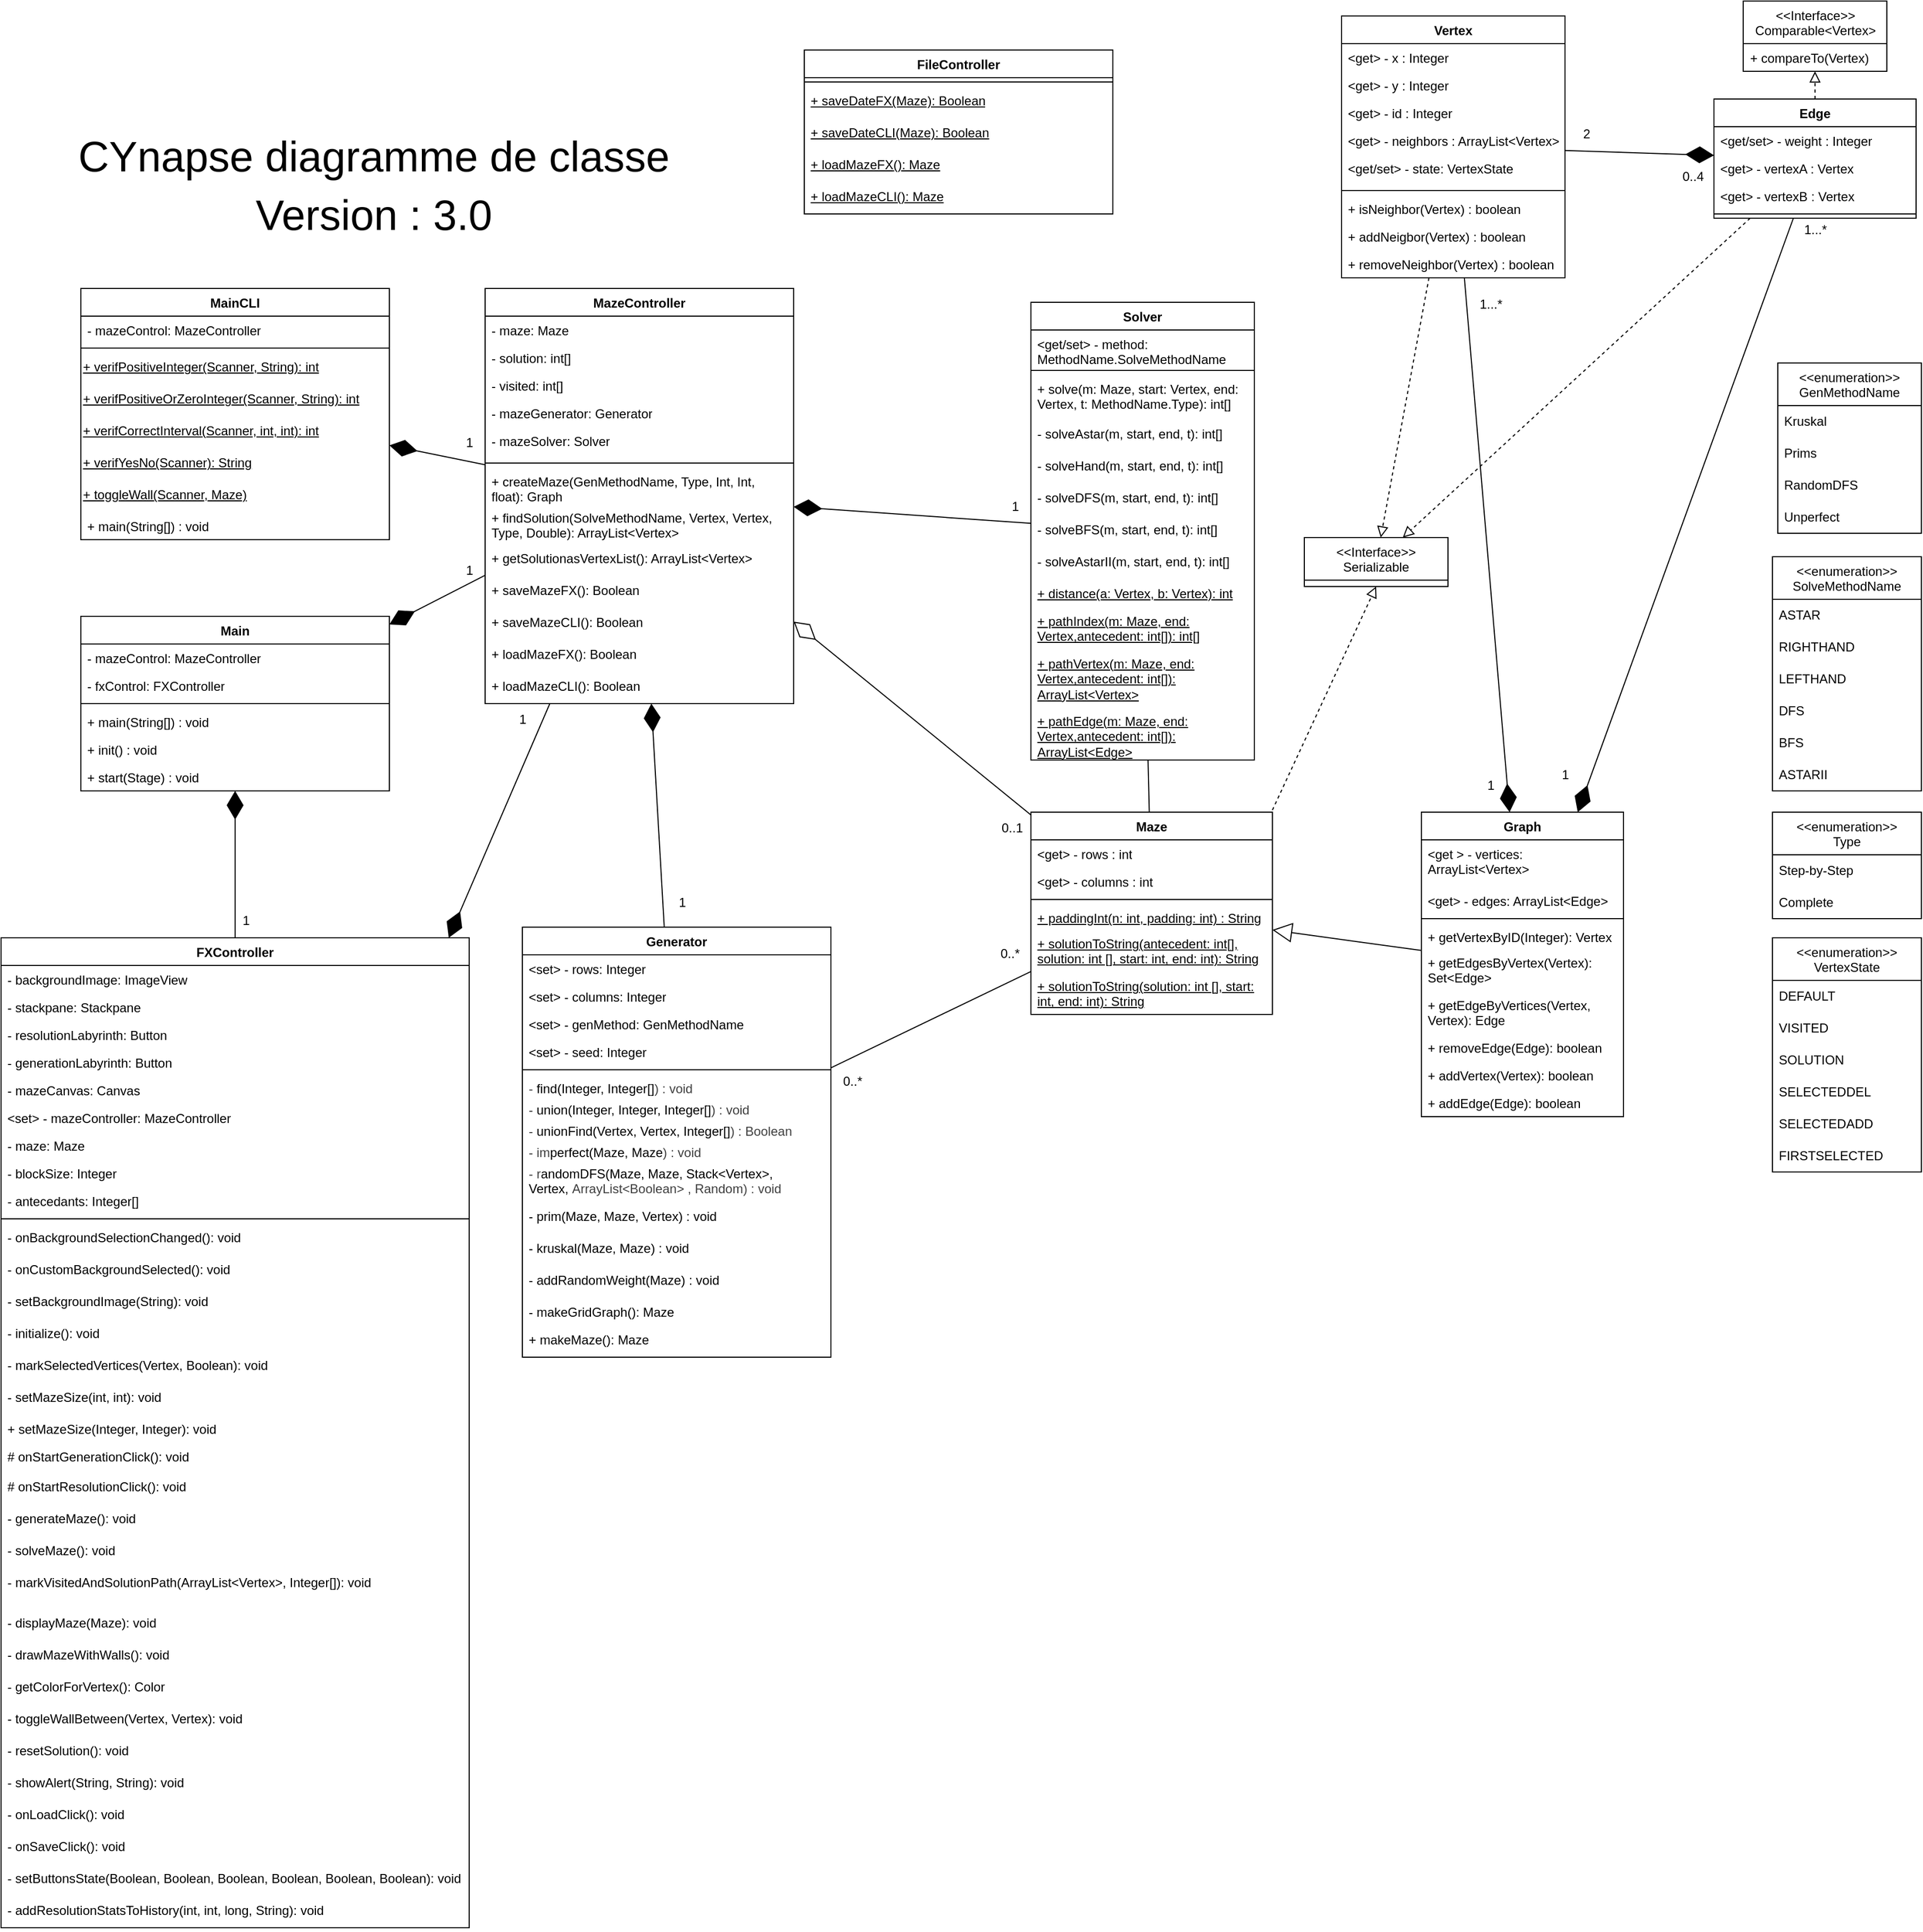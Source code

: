 <mxfile>
    <diagram name="Page-1" id="GL4g5ztaucgX-pWz4lhd">
        <mxGraphModel dx="4507" dy="2438" grid="1" gridSize="10" guides="1" tooltips="1" connect="1" arrows="1" fold="1" page="1" pageScale="1" pageWidth="827" pageHeight="1169" math="0" shadow="0">
            <root>
                <mxCell id="0"/>
                <mxCell id="1" parent="0"/>
                <mxCell id="nxnZaIXY-EtbHCH3Vq-E-17" value="Vertex" style="swimlane;fontStyle=1;align=center;verticalAlign=top;childLayout=stackLayout;horizontal=1;startSize=26;horizontalStack=0;resizeParent=1;resizeParentMax=0;resizeLast=0;collapsible=1;marginBottom=0;whiteSpace=wrap;html=1;" parent="1" vertex="1">
                    <mxGeometry x="-135" y="-1136" width="210" height="246" as="geometry"/>
                </mxCell>
                <mxCell id="nxnZaIXY-EtbHCH3Vq-E-18" value="&amp;lt;get&amp;gt; - x : Integer" style="text;strokeColor=none;fillColor=none;align=left;verticalAlign=top;spacingLeft=4;spacingRight=4;overflow=hidden;rotatable=0;points=[[0,0.5],[1,0.5]];portConstraint=eastwest;whiteSpace=wrap;html=1;" parent="nxnZaIXY-EtbHCH3Vq-E-17" vertex="1">
                    <mxGeometry y="26" width="210" height="26" as="geometry"/>
                </mxCell>
                <mxCell id="nxnZaIXY-EtbHCH3Vq-E-21" value="&lt;span style=&quot;color: rgb(0, 0, 0);&quot;&gt;&amp;lt;get&amp;gt;&amp;nbsp;&lt;/span&gt;- y : Integer" style="text;strokeColor=none;fillColor=none;align=left;verticalAlign=top;spacingLeft=4;spacingRight=4;overflow=hidden;rotatable=0;points=[[0,0.5],[1,0.5]];portConstraint=eastwest;whiteSpace=wrap;html=1;" parent="nxnZaIXY-EtbHCH3Vq-E-17" vertex="1">
                    <mxGeometry y="52" width="210" height="26" as="geometry"/>
                </mxCell>
                <mxCell id="nxnZaIXY-EtbHCH3Vq-E-22" value="&amp;lt;get&amp;gt; - id : Integer" style="text;strokeColor=none;fillColor=none;align=left;verticalAlign=top;spacingLeft=4;spacingRight=4;overflow=hidden;rotatable=0;points=[[0,0.5],[1,0.5]];portConstraint=eastwest;whiteSpace=wrap;html=1;" parent="nxnZaIXY-EtbHCH3Vq-E-17" vertex="1">
                    <mxGeometry y="78" width="210" height="26" as="geometry"/>
                </mxCell>
                <mxCell id="nxnZaIXY-EtbHCH3Vq-E-25" value="&amp;lt;get&amp;gt; - neighbors : ArrayList&amp;lt;Vertex&amp;gt;" style="text;strokeColor=none;fillColor=none;align=left;verticalAlign=top;spacingLeft=4;spacingRight=4;overflow=hidden;rotatable=0;points=[[0,0.5],[1,0.5]];portConstraint=eastwest;whiteSpace=wrap;html=1;" parent="nxnZaIXY-EtbHCH3Vq-E-17" vertex="1">
                    <mxGeometry y="104" width="210" height="26" as="geometry"/>
                </mxCell>
                <mxCell id="92" value="&amp;lt;get/set&amp;gt; - state&lt;span style=&quot;background-color: transparent;&quot;&gt;: VertexState&lt;/span&gt;" style="text;strokeColor=none;fillColor=none;align=left;verticalAlign=top;spacingLeft=4;spacingRight=4;overflow=hidden;rotatable=0;points=[[0,0.5],[1,0.5]];portConstraint=eastwest;whiteSpace=wrap;html=1;" parent="nxnZaIXY-EtbHCH3Vq-E-17" vertex="1">
                    <mxGeometry y="130" width="210" height="30" as="geometry"/>
                </mxCell>
                <mxCell id="nxnZaIXY-EtbHCH3Vq-E-19" value="" style="line;strokeWidth=1;fillColor=none;align=left;verticalAlign=middle;spacingTop=-1;spacingLeft=3;spacingRight=3;rotatable=0;labelPosition=right;points=[];portConstraint=eastwest;strokeColor=inherit;" parent="nxnZaIXY-EtbHCH3Vq-E-17" vertex="1">
                    <mxGeometry y="160" width="210" height="8" as="geometry"/>
                </mxCell>
                <mxCell id="nxnZaIXY-EtbHCH3Vq-E-27" value="+ isNeighbor(Vertex) : boolean" style="text;strokeColor=none;fillColor=none;align=left;verticalAlign=top;spacingLeft=4;spacingRight=4;overflow=hidden;rotatable=0;points=[[0,0.5],[1,0.5]];portConstraint=eastwest;whiteSpace=wrap;html=1;" parent="nxnZaIXY-EtbHCH3Vq-E-17" vertex="1">
                    <mxGeometry y="168" width="210" height="26" as="geometry"/>
                </mxCell>
                <mxCell id="97" value="+ addNeigbor(Vertex) : boolean" style="text;strokeColor=none;fillColor=none;align=left;verticalAlign=top;spacingLeft=4;spacingRight=4;overflow=hidden;rotatable=0;points=[[0,0.5],[1,0.5]];portConstraint=eastwest;whiteSpace=wrap;html=1;" parent="nxnZaIXY-EtbHCH3Vq-E-17" vertex="1">
                    <mxGeometry y="194" width="210" height="26" as="geometry"/>
                </mxCell>
                <mxCell id="98" value="+ removeNeighbor(Vertex) : boolean" style="text;strokeColor=none;fillColor=none;align=left;verticalAlign=top;spacingLeft=4;spacingRight=4;overflow=hidden;rotatable=0;points=[[0,0.5],[1,0.5]];portConstraint=eastwest;whiteSpace=wrap;html=1;" parent="nxnZaIXY-EtbHCH3Vq-E-17" vertex="1">
                    <mxGeometry y="220" width="210" height="26" as="geometry"/>
                </mxCell>
                <mxCell id="nxnZaIXY-EtbHCH3Vq-E-28" value="Edge" style="swimlane;fontStyle=1;align=center;verticalAlign=top;childLayout=stackLayout;horizontal=1;startSize=26;horizontalStack=0;resizeParent=1;resizeParentMax=0;resizeLast=0;collapsible=1;marginBottom=0;whiteSpace=wrap;html=1;" parent="1" vertex="1">
                    <mxGeometry x="215" y="-1058" width="190" height="112" as="geometry"/>
                </mxCell>
                <mxCell id="nxnZaIXY-EtbHCH3Vq-E-33" value="&amp;lt;get/set&amp;gt; - weight : Integer" style="text;strokeColor=none;fillColor=none;align=left;verticalAlign=top;spacingLeft=4;spacingRight=4;overflow=hidden;rotatable=0;points=[[0,0.5],[1,0.5]];portConstraint=eastwest;whiteSpace=wrap;html=1;" parent="nxnZaIXY-EtbHCH3Vq-E-28" vertex="1">
                    <mxGeometry y="26" width="190" height="26" as="geometry"/>
                </mxCell>
                <mxCell id="nxnZaIXY-EtbHCH3Vq-E-34" value="&amp;lt;get&amp;gt; - vertexA : Vertex" style="text;strokeColor=none;fillColor=none;align=left;verticalAlign=top;spacingLeft=4;spacingRight=4;overflow=hidden;rotatable=0;points=[[0,0.5],[1,0.5]];portConstraint=eastwest;whiteSpace=wrap;html=1;" parent="nxnZaIXY-EtbHCH3Vq-E-28" vertex="1">
                    <mxGeometry y="52" width="190" height="26" as="geometry"/>
                </mxCell>
                <mxCell id="nxnZaIXY-EtbHCH3Vq-E-35" value="&amp;lt;get&amp;gt; - vertexB : Vertex" style="text;strokeColor=none;fillColor=none;align=left;verticalAlign=top;spacingLeft=4;spacingRight=4;overflow=hidden;rotatable=0;points=[[0,0.5],[1,0.5]];portConstraint=eastwest;whiteSpace=wrap;html=1;" parent="nxnZaIXY-EtbHCH3Vq-E-28" vertex="1">
                    <mxGeometry y="78" width="190" height="26" as="geometry"/>
                </mxCell>
                <mxCell id="nxnZaIXY-EtbHCH3Vq-E-30" value="" style="line;strokeWidth=1;fillColor=none;align=left;verticalAlign=middle;spacingTop=-1;spacingLeft=3;spacingRight=3;rotatable=0;labelPosition=right;points=[];portConstraint=eastwest;strokeColor=inherit;" parent="nxnZaIXY-EtbHCH3Vq-E-28" vertex="1">
                    <mxGeometry y="104" width="190" height="8" as="geometry"/>
                </mxCell>
                <mxCell id="nxnZaIXY-EtbHCH3Vq-E-37" value="Graph" style="swimlane;fontStyle=1;align=center;verticalAlign=top;childLayout=stackLayout;horizontal=1;startSize=26;horizontalStack=0;resizeParent=1;resizeParentMax=0;resizeLast=0;collapsible=1;marginBottom=0;whiteSpace=wrap;html=1;" parent="1" vertex="1">
                    <mxGeometry x="-60" y="-388" width="190" height="286" as="geometry"/>
                </mxCell>
                <mxCell id="nxnZaIXY-EtbHCH3Vq-E-38" value="&amp;lt;get &amp;gt; - vertices: ArrayList&amp;lt;Vertex&amp;gt;" style="text;strokeColor=none;fillColor=none;align=left;verticalAlign=top;spacingLeft=4;spacingRight=4;overflow=hidden;rotatable=0;points=[[0,0.5],[1,0.5]];portConstraint=eastwest;whiteSpace=wrap;html=1;" parent="nxnZaIXY-EtbHCH3Vq-E-37" vertex="1">
                    <mxGeometry y="26" width="190" height="44" as="geometry"/>
                </mxCell>
                <mxCell id="nxnZaIXY-EtbHCH3Vq-E-41" value="&amp;lt;get&amp;gt; - edges: ArrayList&amp;lt;Edge&amp;gt;" style="text;strokeColor=none;fillColor=none;align=left;verticalAlign=top;spacingLeft=4;spacingRight=4;overflow=hidden;rotatable=0;points=[[0,0.5],[1,0.5]];portConstraint=eastwest;whiteSpace=wrap;html=1;" parent="nxnZaIXY-EtbHCH3Vq-E-37" vertex="1">
                    <mxGeometry y="70" width="190" height="26" as="geometry"/>
                </mxCell>
                <mxCell id="nxnZaIXY-EtbHCH3Vq-E-39" value="" style="line;strokeWidth=1;fillColor=none;align=left;verticalAlign=middle;spacingTop=-1;spacingLeft=3;spacingRight=3;rotatable=0;labelPosition=right;points=[];portConstraint=eastwest;strokeColor=inherit;" parent="nxnZaIXY-EtbHCH3Vq-E-37" vertex="1">
                    <mxGeometry y="96" width="190" height="8" as="geometry"/>
                </mxCell>
                <mxCell id="nxnZaIXY-EtbHCH3Vq-E-40" value="+ getVertexByID(Integer): Vertex" style="text;strokeColor=none;fillColor=none;align=left;verticalAlign=top;spacingLeft=4;spacingRight=4;overflow=hidden;rotatable=0;points=[[0,0.5],[1,0.5]];portConstraint=eastwest;whiteSpace=wrap;html=1;" parent="nxnZaIXY-EtbHCH3Vq-E-37" vertex="1">
                    <mxGeometry y="104" width="190" height="24" as="geometry"/>
                </mxCell>
                <mxCell id="35" value="+ getEdgesByVertex(Vertex): Set&amp;lt;Edge&amp;gt;" style="text;strokeColor=none;fillColor=none;align=left;verticalAlign=top;spacingLeft=4;spacingRight=4;overflow=hidden;rotatable=0;points=[[0,0.5],[1,0.5]];portConstraint=eastwest;whiteSpace=wrap;html=1;" parent="nxnZaIXY-EtbHCH3Vq-E-37" vertex="1">
                    <mxGeometry y="128" width="190" height="40" as="geometry"/>
                </mxCell>
                <mxCell id="91" value="+ getEdgeByVertices(Vertex, Vertex): Edge" style="text;strokeColor=none;fillColor=none;align=left;verticalAlign=top;spacingLeft=4;spacingRight=4;overflow=hidden;rotatable=0;points=[[0,0.5],[1,0.5]];portConstraint=eastwest;whiteSpace=wrap;html=1;" parent="nxnZaIXY-EtbHCH3Vq-E-37" vertex="1">
                    <mxGeometry y="168" width="190" height="40" as="geometry"/>
                </mxCell>
                <mxCell id="k4PzWBBYcrcCEoNfzTAH-1" value="+ removeEdge(Edge): boolean" style="text;strokeColor=none;fillColor=none;align=left;verticalAlign=top;spacingLeft=4;spacingRight=4;overflow=hidden;rotatable=0;points=[[0,0.5],[1,0.5]];portConstraint=eastwest;whiteSpace=wrap;html=1;" parent="nxnZaIXY-EtbHCH3Vq-E-37" vertex="1">
                    <mxGeometry y="208" width="190" height="26" as="geometry"/>
                </mxCell>
                <mxCell id="90" value="+ addVertex(Vertex): boolean" style="text;strokeColor=none;fillColor=none;align=left;verticalAlign=top;spacingLeft=4;spacingRight=4;overflow=hidden;rotatable=0;points=[[0,0.5],[1,0.5]];portConstraint=eastwest;whiteSpace=wrap;html=1;" parent="nxnZaIXY-EtbHCH3Vq-E-37" vertex="1">
                    <mxGeometry y="234" width="190" height="26" as="geometry"/>
                </mxCell>
                <mxCell id="k4PzWBBYcrcCEoNfzTAH-2" value="+ addEdge(Edge): boolean" style="text;strokeColor=none;fillColor=none;align=left;verticalAlign=top;spacingLeft=4;spacingRight=4;overflow=hidden;rotatable=0;points=[[0,0.5],[1,0.5]];portConstraint=eastwest;whiteSpace=wrap;html=1;" parent="nxnZaIXY-EtbHCH3Vq-E-37" vertex="1">
                    <mxGeometry y="260" width="190" height="26" as="geometry"/>
                </mxCell>
                <mxCell id="nxnZaIXY-EtbHCH3Vq-E-44" value="2" style="text;html=1;align=center;verticalAlign=middle;resizable=0;points=[];autosize=1;strokeColor=none;fillColor=none;" parent="1" vertex="1">
                    <mxGeometry x="80" y="-1040" width="30" height="30" as="geometry"/>
                </mxCell>
                <mxCell id="nxnZaIXY-EtbHCH3Vq-E-46" value="" style="endArrow=diamondThin;endFill=1;endSize=24;html=1;rounded=0;" parent="1" source="nxnZaIXY-EtbHCH3Vq-E-17" target="nxnZaIXY-EtbHCH3Vq-E-37" edge="1">
                    <mxGeometry width="160" relative="1" as="geometry">
                        <mxPoint x="-45" y="-730" as="sourcePoint"/>
                        <mxPoint x="115" y="-730" as="targetPoint"/>
                    </mxGeometry>
                </mxCell>
                <mxCell id="nxnZaIXY-EtbHCH3Vq-E-47" value="" style="endArrow=diamondThin;endFill=1;endSize=24;html=1;rounded=0;" parent="1" source="nxnZaIXY-EtbHCH3Vq-E-28" target="nxnZaIXY-EtbHCH3Vq-E-37" edge="1">
                    <mxGeometry width="160" relative="1" as="geometry">
                        <mxPoint x="147" y="-885" as="sourcePoint"/>
                        <mxPoint x="215" y="-763" as="targetPoint"/>
                    </mxGeometry>
                </mxCell>
                <mxCell id="nxnZaIXY-EtbHCH3Vq-E-49" value="1...*" style="text;html=1;align=center;verticalAlign=middle;resizable=0;points=[];autosize=1;strokeColor=none;fillColor=none;" parent="1" vertex="1">
                    <mxGeometry x="290" y="-950" width="40" height="30" as="geometry"/>
                </mxCell>
                <mxCell id="nxnZaIXY-EtbHCH3Vq-E-50" value="1...*" style="text;html=1;align=center;verticalAlign=middle;resizable=0;points=[];autosize=1;strokeColor=none;fillColor=none;" parent="1" vertex="1">
                    <mxGeometry x="-15" y="-880" width="40" height="30" as="geometry"/>
                </mxCell>
                <mxCell id="nxnZaIXY-EtbHCH3Vq-E-51" value="1" style="text;html=1;align=center;verticalAlign=middle;resizable=0;points=[];autosize=1;strokeColor=none;fillColor=none;" parent="1" vertex="1">
                    <mxGeometry x="-10" y="-428" width="30" height="30" as="geometry"/>
                </mxCell>
                <mxCell id="nxnZaIXY-EtbHCH3Vq-E-52" value="1" style="text;html=1;align=center;verticalAlign=middle;resizable=0;points=[];autosize=1;strokeColor=none;fillColor=none;" parent="1" vertex="1">
                    <mxGeometry x="60" y="-438" width="30" height="30" as="geometry"/>
                </mxCell>
                <mxCell id="4cQ2HAe2CtanrkPKCXhJ-1" value="Generator" style="swimlane;fontStyle=1;align=center;verticalAlign=top;childLayout=stackLayout;horizontal=1;startSize=26;horizontalStack=0;resizeParent=1;resizeParentMax=0;resizeLast=0;collapsible=1;marginBottom=0;whiteSpace=wrap;html=1;" parent="1" vertex="1">
                    <mxGeometry x="-905" y="-280" width="290" height="404" as="geometry"/>
                </mxCell>
                <mxCell id="4cQ2HAe2CtanrkPKCXhJ-2" value="&amp;lt;set&amp;gt; - rows: Integer" style="text;strokeColor=none;fillColor=none;align=left;verticalAlign=top;spacingLeft=4;spacingRight=4;overflow=hidden;rotatable=0;points=[[0,0.5],[1,0.5]];portConstraint=eastwest;whiteSpace=wrap;html=1;" parent="4cQ2HAe2CtanrkPKCXhJ-1" vertex="1">
                    <mxGeometry y="26" width="290" height="26" as="geometry"/>
                </mxCell>
                <mxCell id="4cQ2HAe2CtanrkPKCXhJ-9" value="&amp;lt;set&amp;gt; - columns: Integer" style="text;strokeColor=none;fillColor=none;align=left;verticalAlign=top;spacingLeft=4;spacingRight=4;overflow=hidden;rotatable=0;points=[[0,0.5],[1,0.5]];portConstraint=eastwest;whiteSpace=wrap;html=1;" parent="4cQ2HAe2CtanrkPKCXhJ-1" vertex="1">
                    <mxGeometry y="52" width="290" height="26" as="geometry"/>
                </mxCell>
                <mxCell id="4cQ2HAe2CtanrkPKCXhJ-21" value="&amp;lt;set&amp;gt; - genMethod: GenMethodName" style="text;strokeColor=none;fillColor=none;align=left;verticalAlign=top;spacingLeft=4;spacingRight=4;overflow=hidden;rotatable=0;points=[[0,0.5],[1,0.5]];portConstraint=eastwest;whiteSpace=wrap;html=1;" parent="4cQ2HAe2CtanrkPKCXhJ-1" vertex="1">
                    <mxGeometry y="78" width="290" height="26" as="geometry"/>
                </mxCell>
                <mxCell id="4cQ2HAe2CtanrkPKCXhJ-10" value="&amp;lt;set&amp;gt; - seed: Integer" style="text;strokeColor=none;fillColor=none;align=left;verticalAlign=top;spacingLeft=4;spacingRight=4;overflow=hidden;rotatable=0;points=[[0,0.5],[1,0.5]];portConstraint=eastwest;whiteSpace=wrap;html=1;" parent="4cQ2HAe2CtanrkPKCXhJ-1" vertex="1">
                    <mxGeometry y="104" width="290" height="26" as="geometry"/>
                </mxCell>
                <mxCell id="4cQ2HAe2CtanrkPKCXhJ-3" value="" style="line;strokeWidth=1;fillColor=none;align=left;verticalAlign=middle;spacingTop=-1;spacingLeft=3;spacingRight=3;rotatable=0;labelPosition=right;points=[];portConstraint=eastwest;strokeColor=inherit;" parent="4cQ2HAe2CtanrkPKCXhJ-1" vertex="1">
                    <mxGeometry y="130" width="290" height="8" as="geometry"/>
                </mxCell>
                <mxCell id="70" value="&lt;span style=&quot;color: rgb(63, 63, 63); background-color: transparent;&quot;&gt;-&lt;/span&gt;&lt;span style=&quot;color: rgb(63, 63, 63); background-color: transparent;&quot;&gt;&amp;nbsp;&lt;/span&gt;&lt;span style=&quot;background-color: transparent; color: rgb(63, 63, 63);&quot;&gt;&lt;font color=&quot;#000000&quot;&gt;find(Integer, Integer[]&lt;/font&gt;&lt;/span&gt;&lt;span style=&quot;color: rgb(63, 63, 63); background-color: transparent;&quot;&gt;) : void&lt;/span&gt;" style="text;strokeColor=none;fillColor=none;align=left;verticalAlign=top;spacingLeft=4;spacingRight=4;overflow=hidden;rotatable=0;points=[[0,0.5],[1,0.5]];portConstraint=eastwest;whiteSpace=wrap;html=1;" parent="4cQ2HAe2CtanrkPKCXhJ-1" vertex="1">
                    <mxGeometry y="138" width="290" height="20" as="geometry"/>
                </mxCell>
                <mxCell id="69" value="&lt;span style=&quot;color: rgb(63, 63, 63); background-color: transparent;&quot;&gt;-&lt;/span&gt;&lt;span style=&quot;color: rgb(63, 63, 63); background-color: transparent;&quot;&gt;&amp;nbsp;&lt;/span&gt;&lt;span style=&quot;background-color: transparent; color: rgb(63, 63, 63);&quot;&gt;&lt;font color=&quot;#000000&quot;&gt;union(Integer, Integer, Integer[]&lt;/font&gt;&lt;/span&gt;&lt;span style=&quot;color: rgb(63, 63, 63); background-color: transparent;&quot;&gt;) : void&lt;/span&gt;" style="text;strokeColor=none;fillColor=none;align=left;verticalAlign=top;spacingLeft=4;spacingRight=4;overflow=hidden;rotatable=0;points=[[0,0.5],[1,0.5]];portConstraint=eastwest;whiteSpace=wrap;html=1;" parent="4cQ2HAe2CtanrkPKCXhJ-1" vertex="1">
                    <mxGeometry y="158" width="290" height="20" as="geometry"/>
                </mxCell>
                <mxCell id="68" value="&lt;span style=&quot;color: rgb(63, 63, 63); background-color: transparent;&quot;&gt;-&lt;/span&gt;&lt;span style=&quot;color: rgb(63, 63, 63); background-color: transparent;&quot;&gt;&amp;nbsp;&lt;/span&gt;&lt;span style=&quot;background-color: transparent; color: rgb(63, 63, 63);&quot;&gt;&lt;font color=&quot;#000000&quot;&gt;unionFind(Vertex, Vertex, Integer[]&lt;/font&gt;&lt;/span&gt;&lt;span style=&quot;color: rgb(63, 63, 63); background-color: transparent;&quot;&gt;) : Boolean&lt;/span&gt;" style="text;strokeColor=none;fillColor=none;align=left;verticalAlign=top;spacingLeft=4;spacingRight=4;overflow=hidden;rotatable=0;points=[[0,0.5],[1,0.5]];portConstraint=eastwest;whiteSpace=wrap;html=1;" parent="4cQ2HAe2CtanrkPKCXhJ-1" vertex="1">
                    <mxGeometry y="178" width="290" height="20" as="geometry"/>
                </mxCell>
                <mxCell id="66" value="&lt;span style=&quot;color: rgb(63, 63, 63); background-color: transparent;&quot;&gt;-&lt;/span&gt;&lt;span style=&quot;color: rgb(63, 63, 63); background-color: transparent;&quot;&gt;&amp;nbsp;im&lt;/span&gt;&lt;span style=&quot;background-color: transparent; color: rgb(63, 63, 63);&quot;&gt;&lt;font color=&quot;#000000&quot;&gt;perfect(Maze, Maze&lt;/font&gt;&lt;/span&gt;&lt;span style=&quot;color: rgb(63, 63, 63); background-color: transparent;&quot;&gt;) : void&lt;/span&gt;" style="text;strokeColor=none;fillColor=none;align=left;verticalAlign=top;spacingLeft=4;spacingRight=4;overflow=hidden;rotatable=0;points=[[0,0.5],[1,0.5]];portConstraint=eastwest;whiteSpace=wrap;html=1;" parent="4cQ2HAe2CtanrkPKCXhJ-1" vertex="1">
                    <mxGeometry y="198" width="290" height="20" as="geometry"/>
                </mxCell>
                <mxCell id="38" value="&lt;span style=&quot;color: rgb(63, 63, 63); background-color: transparent;&quot;&gt;-&lt;/span&gt;&lt;span style=&quot;color: rgb(63, 63, 63); background-color: transparent;&quot;&gt;&amp;nbsp;r&lt;/span&gt;&lt;font style=&quot;background-color: transparent; color: rgb(0, 0, 0);&quot;&gt;andomDFS(Maze, Maze, Stack&amp;lt;Vertex&amp;gt;, Vertex,&amp;nbsp;&lt;/font&gt;&lt;span style=&quot;color: rgb(63, 63, 63); background-color: transparent;&quot;&gt;ArrayList&amp;lt;Boolean&amp;gt; , Random) : void&lt;/span&gt;" style="text;strokeColor=none;fillColor=none;align=left;verticalAlign=top;spacingLeft=4;spacingRight=4;overflow=hidden;rotatable=0;points=[[0,0.5],[1,0.5]];portConstraint=eastwest;whiteSpace=wrap;html=1;" parent="4cQ2HAe2CtanrkPKCXhJ-1" vertex="1">
                    <mxGeometry y="218" width="290" height="40" as="geometry"/>
                </mxCell>
                <mxCell id="32" value="- prim(Maze, Maze, Vertex) : void" style="text;strokeColor=none;fillColor=none;align=left;verticalAlign=top;spacingLeft=4;spacingRight=4;overflow=hidden;rotatable=0;points=[[0,0.5],[1,0.5]];portConstraint=eastwest;whiteSpace=wrap;html=1;" parent="4cQ2HAe2CtanrkPKCXhJ-1" vertex="1">
                    <mxGeometry y="258" width="290" height="30" as="geometry"/>
                </mxCell>
                <mxCell id="29" value="- kruskal(Maze, Maze) : void" style="text;strokeColor=none;fillColor=none;align=left;verticalAlign=top;spacingLeft=4;spacingRight=4;overflow=hidden;rotatable=0;points=[[0,0.5],[1,0.5]];portConstraint=eastwest;whiteSpace=wrap;html=1;" parent="4cQ2HAe2CtanrkPKCXhJ-1" vertex="1">
                    <mxGeometry y="288" width="290" height="30" as="geometry"/>
                </mxCell>
                <mxCell id="33" value="- addRandomWeight(Maze) : void" style="text;strokeColor=none;fillColor=none;align=left;verticalAlign=top;spacingLeft=4;spacingRight=4;overflow=hidden;rotatable=0;points=[[0,0.5],[1,0.5]];portConstraint=eastwest;whiteSpace=wrap;html=1;" parent="4cQ2HAe2CtanrkPKCXhJ-1" vertex="1">
                    <mxGeometry y="318" width="290" height="30" as="geometry"/>
                </mxCell>
                <mxCell id="4cQ2HAe2CtanrkPKCXhJ-4" value="- makeGridGraph(): Maze" style="text;strokeColor=none;fillColor=none;align=left;verticalAlign=top;spacingLeft=4;spacingRight=4;overflow=hidden;rotatable=0;points=[[0,0.5],[1,0.5]];portConstraint=eastwest;whiteSpace=wrap;html=1;" parent="4cQ2HAe2CtanrkPKCXhJ-1" vertex="1">
                    <mxGeometry y="348" width="290" height="26" as="geometry"/>
                </mxCell>
                <mxCell id="4cQ2HAe2CtanrkPKCXhJ-11" value="+ makeMaze(): Maze" style="text;strokeColor=none;fillColor=none;align=left;verticalAlign=top;spacingLeft=4;spacingRight=4;overflow=hidden;rotatable=0;points=[[0,0.5],[1,0.5]];portConstraint=eastwest;whiteSpace=wrap;html=1;" parent="4cQ2HAe2CtanrkPKCXhJ-1" vertex="1">
                    <mxGeometry y="374" width="290" height="30" as="geometry"/>
                </mxCell>
                <mxCell id="4cQ2HAe2CtanrkPKCXhJ-5" value="Solver" style="swimlane;fontStyle=1;align=center;verticalAlign=top;childLayout=stackLayout;horizontal=1;startSize=26;horizontalStack=0;resizeParent=1;resizeParentMax=0;resizeLast=0;collapsible=1;marginBottom=0;whiteSpace=wrap;html=1;" parent="1" vertex="1">
                    <mxGeometry x="-427" y="-867" width="210" height="430" as="geometry"/>
                </mxCell>
                <mxCell id="4cQ2HAe2CtanrkPKCXhJ-6" value="&amp;lt;get/set&amp;gt; - method: MethodName.SolveMethodName" style="text;strokeColor=none;fillColor=none;align=left;verticalAlign=top;spacingLeft=4;spacingRight=4;overflow=hidden;rotatable=0;points=[[0,0.5],[1,0.5]];portConstraint=eastwest;whiteSpace=wrap;html=1;" parent="4cQ2HAe2CtanrkPKCXhJ-5" vertex="1">
                    <mxGeometry y="26" width="210" height="34" as="geometry"/>
                </mxCell>
                <mxCell id="4cQ2HAe2CtanrkPKCXhJ-7" value="" style="line;strokeWidth=1;fillColor=none;align=left;verticalAlign=middle;spacingTop=-1;spacingLeft=3;spacingRight=3;rotatable=0;labelPosition=right;points=[];portConstraint=eastwest;strokeColor=inherit;" parent="4cQ2HAe2CtanrkPKCXhJ-5" vertex="1">
                    <mxGeometry y="60" width="210" height="8" as="geometry"/>
                </mxCell>
                <mxCell id="4cQ2HAe2CtanrkPKCXhJ-8" value="+ solve(m: Maze, start: Vertex, end:&amp;nbsp; Vertex, t: MethodName.Type): int[]" style="text;strokeColor=none;fillColor=none;align=left;verticalAlign=top;spacingLeft=4;spacingRight=4;overflow=hidden;rotatable=0;points=[[0,0.5],[1,0.5]];portConstraint=eastwest;whiteSpace=wrap;html=1;" parent="4cQ2HAe2CtanrkPKCXhJ-5" vertex="1">
                    <mxGeometry y="68" width="210" height="42" as="geometry"/>
                </mxCell>
                <mxCell id="24" value="- solveAstar(m, start, end, t): int[]" style="text;strokeColor=none;fillColor=none;align=left;verticalAlign=top;spacingLeft=4;spacingRight=4;overflow=hidden;rotatable=0;points=[[0,0.5],[1,0.5]];portConstraint=eastwest;whiteSpace=wrap;html=1;" parent="4cQ2HAe2CtanrkPKCXhJ-5" vertex="1">
                    <mxGeometry y="110" width="210" height="30" as="geometry"/>
                </mxCell>
                <mxCell id="25" value="&lt;span style=&quot;color: rgb(0, 0, 0);&quot;&gt;- solveHand(m, start, end, t): int[]&lt;/span&gt;" style="text;strokeColor=none;fillColor=none;align=left;verticalAlign=top;spacingLeft=4;spacingRight=4;overflow=hidden;rotatable=0;points=[[0,0.5],[1,0.5]];portConstraint=eastwest;whiteSpace=wrap;html=1;" parent="4cQ2HAe2CtanrkPKCXhJ-5" vertex="1">
                    <mxGeometry y="140" width="210" height="30" as="geometry"/>
                </mxCell>
                <mxCell id="128" value="- solveDFS&lt;span style=&quot;background-color: transparent;&quot;&gt;(m, start, end, t): int[]&lt;/span&gt;" style="text;strokeColor=none;fillColor=none;align=left;verticalAlign=top;spacingLeft=4;spacingRight=4;overflow=hidden;rotatable=0;points=[[0,0.5],[1,0.5]];portConstraint=eastwest;whiteSpace=wrap;html=1;" parent="4cQ2HAe2CtanrkPKCXhJ-5" vertex="1">
                    <mxGeometry y="170" width="210" height="30" as="geometry"/>
                </mxCell>
                <mxCell id="129" value="- solveBFS(m, start, end, t): int[]" style="text;strokeColor=none;fillColor=none;align=left;verticalAlign=top;spacingLeft=4;spacingRight=4;overflow=hidden;rotatable=0;points=[[0,0.5],[1,0.5]];portConstraint=eastwest;whiteSpace=wrap;html=1;" parent="4cQ2HAe2CtanrkPKCXhJ-5" vertex="1">
                    <mxGeometry y="200" width="210" height="30" as="geometry"/>
                </mxCell>
                <mxCell id="130" value="- solveAstarII(m, start, end, t): int[]" style="text;strokeColor=none;fillColor=none;align=left;verticalAlign=top;spacingLeft=4;spacingRight=4;overflow=hidden;rotatable=0;points=[[0,0.5],[1,0.5]];portConstraint=eastwest;whiteSpace=wrap;html=1;" parent="4cQ2HAe2CtanrkPKCXhJ-5" vertex="1">
                    <mxGeometry y="230" width="210" height="30" as="geometry"/>
                </mxCell>
                <mxCell id="121" value="&lt;u&gt;+ distance(a: Vertex, b: Vertex): int&lt;/u&gt;" style="text;strokeColor=none;fillColor=none;align=left;verticalAlign=top;spacingLeft=4;spacingRight=4;overflow=hidden;rotatable=0;points=[[0,0.5],[1,0.5]];portConstraint=eastwest;whiteSpace=wrap;html=1;" parent="4cQ2HAe2CtanrkPKCXhJ-5" vertex="1">
                    <mxGeometry y="260" width="210" height="26" as="geometry"/>
                </mxCell>
                <mxCell id="122" value="&lt;u&gt;+ pathIndex(m: Maze, end: Vertex,antecedent:&amp;nbsp;&lt;/u&gt;&lt;u&gt;int[]&lt;/u&gt;&lt;u&gt;): int[]&lt;/u&gt;" style="text;strokeColor=none;fillColor=none;align=left;verticalAlign=top;spacingLeft=4;spacingRight=4;overflow=hidden;rotatable=0;points=[[0,0.5],[1,0.5]];portConstraint=eastwest;whiteSpace=wrap;html=1;" parent="4cQ2HAe2CtanrkPKCXhJ-5" vertex="1">
                    <mxGeometry y="286" width="210" height="40" as="geometry"/>
                </mxCell>
                <mxCell id="123" value="&lt;u&gt;+ pathVertex(&lt;/u&gt;&lt;u&gt;m: Maze, end: Vertex,antecedent:&amp;nbsp;&lt;/u&gt;&lt;u&gt;int[]&lt;/u&gt;&lt;u&gt;): ArrayList&amp;lt;Vertex&amp;gt;&lt;/u&gt;" style="text;strokeColor=none;fillColor=none;align=left;verticalAlign=top;spacingLeft=4;spacingRight=4;overflow=hidden;rotatable=0;points=[[0,0.5],[1,0.5]];portConstraint=eastwest;whiteSpace=wrap;html=1;" parent="4cQ2HAe2CtanrkPKCXhJ-5" vertex="1">
                    <mxGeometry y="326" width="210" height="54" as="geometry"/>
                </mxCell>
                <mxCell id="124" value="&lt;u&gt;+ pathEdge(&lt;/u&gt;&lt;u&gt;m: Maze, end: Vertex,antecedent:&amp;nbsp;&lt;/u&gt;&lt;u&gt;int[]&lt;/u&gt;&lt;u&gt;): ArrayList&amp;lt;Edge&amp;gt;&lt;/u&gt;" style="text;strokeColor=none;fillColor=none;align=left;verticalAlign=top;spacingLeft=4;spacingRight=4;overflow=hidden;rotatable=0;points=[[0,0.5],[1,0.5]];portConstraint=eastwest;whiteSpace=wrap;html=1;" parent="4cQ2HAe2CtanrkPKCXhJ-5" vertex="1">
                    <mxGeometry y="380" width="210" height="50" as="geometry"/>
                </mxCell>
                <mxCell id="4cQ2HAe2CtanrkPKCXhJ-15" value="" style="endArrow=diamondThin;endFill=1;endSize=24;html=1;rounded=0;" parent="1" source="nxnZaIXY-EtbHCH3Vq-E-17" target="nxnZaIXY-EtbHCH3Vq-E-28" edge="1">
                    <mxGeometry width="160" relative="1" as="geometry">
                        <mxPoint x="280" y="-884" as="sourcePoint"/>
                        <mxPoint x="194" y="-710" as="targetPoint"/>
                    </mxGeometry>
                </mxCell>
                <mxCell id="4cQ2HAe2CtanrkPKCXhJ-16" value="0..4" style="text;html=1;align=center;verticalAlign=middle;resizable=0;points=[];autosize=1;strokeColor=none;fillColor=none;" parent="1" vertex="1">
                    <mxGeometry x="175" y="-1000" width="40" height="30" as="geometry"/>
                </mxCell>
                <mxCell id="4cQ2HAe2CtanrkPKCXhJ-24" value="0..*" style="text;html=1;align=center;verticalAlign=middle;resizable=0;points=[];autosize=1;strokeColor=none;fillColor=none;" parent="1" vertex="1">
                    <mxGeometry x="-467" y="-270" width="40" height="30" as="geometry"/>
                </mxCell>
                <mxCell id="4cQ2HAe2CtanrkPKCXhJ-26" value="FXController" style="swimlane;fontStyle=1;align=center;verticalAlign=top;childLayout=stackLayout;horizontal=1;startSize=26;horizontalStack=0;resizeParent=1;resizeParentMax=0;resizeLast=0;collapsible=1;marginBottom=0;whiteSpace=wrap;html=1;" parent="1" vertex="1">
                    <mxGeometry x="-1395" y="-270" width="440" height="930" as="geometry">
                        <mxRectangle x="310" y="-520" width="110" height="30" as="alternateBounds"/>
                    </mxGeometry>
                </mxCell>
                <mxCell id="4cQ2HAe2CtanrkPKCXhJ-37" value="- backgroundImage: ImageView" style="text;strokeColor=none;fillColor=none;align=left;verticalAlign=top;spacingLeft=4;spacingRight=4;overflow=hidden;rotatable=0;points=[[0,0.5],[1,0.5]];portConstraint=eastwest;whiteSpace=wrap;html=1;" parent="4cQ2HAe2CtanrkPKCXhJ-26" vertex="1">
                    <mxGeometry y="26" width="440" height="26" as="geometry"/>
                </mxCell>
                <mxCell id="102" value="- stackpane: Stackpane" style="text;strokeColor=none;fillColor=none;align=left;verticalAlign=top;spacingLeft=4;spacingRight=4;overflow=hidden;rotatable=0;points=[[0,0.5],[1,0.5]];portConstraint=eastwest;whiteSpace=wrap;html=1;" parent="4cQ2HAe2CtanrkPKCXhJ-26" vertex="1">
                    <mxGeometry y="52" width="440" height="26" as="geometry"/>
                </mxCell>
                <mxCell id="103" value="- resolutionLabyrinth: Button" style="text;strokeColor=none;fillColor=none;align=left;verticalAlign=top;spacingLeft=4;spacingRight=4;overflow=hidden;rotatable=0;points=[[0,0.5],[1,0.5]];portConstraint=eastwest;whiteSpace=wrap;html=1;" parent="4cQ2HAe2CtanrkPKCXhJ-26" vertex="1">
                    <mxGeometry y="78" width="440" height="26" as="geometry"/>
                </mxCell>
                <mxCell id="104" value="- generationLabyrinth: Button" style="text;strokeColor=none;fillColor=none;align=left;verticalAlign=top;spacingLeft=4;spacingRight=4;overflow=hidden;rotatable=0;points=[[0,0.5],[1,0.5]];portConstraint=eastwest;whiteSpace=wrap;html=1;" parent="4cQ2HAe2CtanrkPKCXhJ-26" vertex="1">
                    <mxGeometry y="104" width="440" height="26" as="geometry"/>
                </mxCell>
                <mxCell id="105" value="- mazeCanvas: C&lt;span style=&quot;font-family: monospace; font-size: 0px; text-wrap-mode: nowrap;&quot;&gt;%3CmxGraphModel%3E%3Croot%3E%3CmxCell%20id%3D%220%22%2F%3E%3CmxCell%20id%3D%221%22%20parent%3D%220%22%2F%3E%3CmxCell%20id%3D%222%22%20value%3D%22-%20generationLabyrinth%3A%20Button%22%20style%3D%22text%3BstrokeColor%3Dnone%3BfillColor%3Dnone%3Balign%3Dleft%3BverticalAlign%3Dtop%3BspacingLeft%3D4%3BspacingRight%3D4%3Boverflow%3Dhidden%3Brotatable%3D0%3Bpoints%3D%5B%5B0%2C0.5%5D%2C%5B1%2C0.5%5D%5D%3BportConstraint%3Deastwest%3BwhiteSpace%3Dwrap%3Bhtml%3D1%3B%22%20vertex%3D%221%22%20parent%3D%221%22%3E%3CmxGeometry%20x%3D%22-1320%22%20y%3D%22-167%22%20width%3D%22300%22%20height%3D%2226%22%20as%3D%22geometry%22%2F%3E%3C%2FmxCell%3E%3C%2Froot%3E%3C%2FmxGraphModel%3E&lt;/span&gt;anvas" style="text;strokeColor=none;fillColor=none;align=left;verticalAlign=top;spacingLeft=4;spacingRight=4;overflow=hidden;rotatable=0;points=[[0,0.5],[1,0.5]];portConstraint=eastwest;whiteSpace=wrap;html=1;" parent="4cQ2HAe2CtanrkPKCXhJ-26" vertex="1">
                    <mxGeometry y="130" width="440" height="26" as="geometry"/>
                </mxCell>
                <mxCell id="106" value="&amp;lt;set&amp;gt; - mazeController: MazeController&lt;span style=&quot;font-family: monospace; font-size: 0px; text-wrap-mode: nowrap;&quot;&gt;%3CmxGraphModel%3E%3Croot%3E%3CmxCell%20id%3D%220%22%2F%3E%3CmxCell%20id%3D%221%22%20parent%3D%220%22%2F%3E%3CmxCell%20id%3D%222%22%20value%3D%22-%20generationLabyrinth%3A%20Button%22%20style%3D%22text%3BstrokeColor%3Dnone%3BfillColor%3Dnone%3Balign%3Dleft%3BverticalAlign%3Dtop%3BspacingLeft%3D4%3BspacingRight%3D4%3Boverflow%3Dhidden%3Brotatable%3D0%3Bpoints%3D%5B%5B0%2C0.5%5D%2C%5B1%2C0.5%5D%5D%3BportConstraint%3Deastwest%3BwhiteSpace%3Dwrap%3Bhtml%3D1%3B%22%20vertex%3D%221%22%20parent%3D%221%22%3E%3CmxGeometry%20x%3D%22-1320%22%20y%3D%22-167%22%20width%3D%22300%22%20height%3D%2226%22%20as%3D%22geometry%22%2F%3E%3C%2FmxCell%3E%3C%2Froot%3E%3C%2FmxGraphMode&lt;/span&gt;" style="text;strokeColor=none;fillColor=none;align=left;verticalAlign=top;spacingLeft=4;spacingRight=4;overflow=hidden;rotatable=0;points=[[0,0.5],[1,0.5]];portConstraint=eastwest;whiteSpace=wrap;html=1;" parent="4cQ2HAe2CtanrkPKCXhJ-26" vertex="1">
                    <mxGeometry y="156" width="440" height="26" as="geometry"/>
                </mxCell>
                <mxCell id="107" value="- maze: Maze&lt;span style=&quot;font-family: monospace; font-size: 0px; text-wrap-mode: nowrap;&quot;&gt;%3CmxGraphModel%3E%3Croot%3E%3CmxCell%20id%3D%220%22%2F%3E%3CmxCell%20id%3D%221%22%20parent%3D%220%22%2F%3E%3CmxCell%20id%3D%222%22%20value%3D%22-%20generationLabyrinth%3A%20Button%22%20style%3D%22text%3BstrokeColor%3Dnone%3BfillColor%3Dnone%3Balign%3Dleft%3BverticalAlign%3Dtop%3BspacingLeft%3D4%3BspacingRight%3D4%3Boverflow%3Dhidden%3Brotatable%3D0%3Bpoints%3D%5B%5B0%2C0.5%5D%2C%5B1%2C0.5%5D%5D%3BportConstraint%3Deastwest%3BwhiteSpace%3Dwrap%3Bhtml%3D1%3B%22%20vertex%3D%221%22%20parent%3D%221%22%3E%3CmxGeometry%20x%3D%22-1320%22%20y%3D%22-167%22%20width%3D%22300%22%20height%3D%2226%22%20as%3D%22geometry%22%2F%3E%3C%2FmxCell%3E%3C%2Froot%3E%3C%2FmxGraphMode&lt;/span&gt;" style="text;strokeColor=none;fillColor=none;align=left;verticalAlign=top;spacingLeft=4;spacingRight=4;overflow=hidden;rotatable=0;points=[[0,0.5],[1,0.5]];portConstraint=eastwest;whiteSpace=wrap;html=1;" parent="4cQ2HAe2CtanrkPKCXhJ-26" vertex="1">
                    <mxGeometry y="182" width="440" height="26" as="geometry"/>
                </mxCell>
                <mxCell id="108" value="- blockSize: Integer&lt;span style=&quot;font-family: monospace; font-size: 0px; text-wrap-mode: nowrap;&quot;&gt;%3CmxGraphModel%3E%3Croot%3E%3CmxCell%20id%3D%220%22%2F%3E%3CmxCell%20id%3D%221%22%20parent%3D%220%22%2F%3E%3CmxCell%20id%3D%222%22%20value%3D%22-%20generationLabyrinth%3A%20Button%22%20style%3D%22text%3BstrokeColor%3Dnone%3BfillColor%3Dnone%3Balign%3Dleft%3BverticalAlign%3Dtop%3BspacingLeft%3D4%3BspacingRight%3D4%3Boverflow%3Dhidden%3Brotatable%3D0%3Bpoints%3D%5B%5B0%2C0.5%5D%2C%5B1%2C0.5%5D%5D%3BportConstraint%3Deastwest%3BwhiteSpace%3Dwrap%3Bhtml%3D1%3B%22%20vertex%3D%221%22%20parent%3D%221%22%3E%3CmxGeometry%20x%3D%22-1320%22%20y%3D%22-167%22%20width%3D%22300%22%20height%3D%2226%22%20as%3D%22geometry%22%2F%3E%3C%2FmxCell%3E%3C%2Froot%3E%3C%2FmxGraphMode&lt;/span&gt;" style="text;strokeColor=none;fillColor=none;align=left;verticalAlign=top;spacingLeft=4;spacingRight=4;overflow=hidden;rotatable=0;points=[[0,0.5],[1,0.5]];portConstraint=eastwest;whiteSpace=wrap;html=1;" parent="4cQ2HAe2CtanrkPKCXhJ-26" vertex="1">
                    <mxGeometry y="208" width="440" height="26" as="geometry"/>
                </mxCell>
                <mxCell id="109" value="- antecedants: Integer[]&lt;span style=&quot;font-family: monospace; font-size: 0px; text-wrap-mode: nowrap;&quot;&gt;%3CmxGraphModel%3E%3Croot%3E%3CmxCell%20id%3D%220%22%2F%3E%3CmxCell%20id%3D%221%22%20parent%3D%220%22%2F%3E%3CmxCell%20id%3D%222%22%20value%3D%22-%20generationLabyrinth%3A%20Button%22%20style%3D%22text%3BstrokeColor%3Dnone%3BfillColor%3Dnone%3Balign%3Dleft%3BverticalAlign%3Dtop%3BspacingLeft%3D4%3BspacingRight%3D4%3Boverflow%3Dhidden%3Brotatable%3D0%3Bpoints%3D%5B%5B0%2C0.5%5D%2C%5B1%2C0.5%5D%5D%3BportConstraint%3Deastwest%3BwhiteSpace%3Dwrap%3Bhtml%3D1%3B%22%20vertex%3D%221%22%20parent%3D%221%22%3E%3CmxGeometry%20x%3D%22-1320%22%20y%3D%22-167%22%20width%3D%22300%22%20height%3D%2226%22%20as%3D%22geometry%22%2F%3E%3C%2FmxCell%3E%3C%2Froot%3E%3C%2FmxGraphMode&lt;/span&gt;" style="text;strokeColor=none;fillColor=none;align=left;verticalAlign=top;spacingLeft=4;spacingRight=4;overflow=hidden;rotatable=0;points=[[0,0.5],[1,0.5]];portConstraint=eastwest;whiteSpace=wrap;html=1;" parent="4cQ2HAe2CtanrkPKCXhJ-26" vertex="1">
                    <mxGeometry y="234" width="440" height="26" as="geometry"/>
                </mxCell>
                <mxCell id="4cQ2HAe2CtanrkPKCXhJ-31" value="" style="line;strokeWidth=1;fillColor=none;align=left;verticalAlign=middle;spacingTop=-1;spacingLeft=3;spacingRight=3;rotatable=0;labelPosition=right;points=[];portConstraint=eastwest;strokeColor=inherit;" parent="4cQ2HAe2CtanrkPKCXhJ-26" vertex="1">
                    <mxGeometry y="260" width="440" height="8" as="geometry"/>
                </mxCell>
                <mxCell id="166" value="- onBackgroundSelectionChanged(): void" style="text;strokeColor=none;fillColor=none;align=left;verticalAlign=top;spacingLeft=4;spacingRight=4;overflow=hidden;rotatable=0;points=[[0,0.5],[1,0.5]];portConstraint=eastwest;whiteSpace=wrap;html=1;" vertex="1" parent="4cQ2HAe2CtanrkPKCXhJ-26">
                    <mxGeometry y="268" width="440" height="30" as="geometry"/>
                </mxCell>
                <mxCell id="167" value="- onCustomBackgroundSelected(): void" style="text;strokeColor=none;fillColor=none;align=left;verticalAlign=top;spacingLeft=4;spacingRight=4;overflow=hidden;rotatable=0;points=[[0,0.5],[1,0.5]];portConstraint=eastwest;whiteSpace=wrap;html=1;" vertex="1" parent="4cQ2HAe2CtanrkPKCXhJ-26">
                    <mxGeometry y="298" width="440" height="30" as="geometry"/>
                </mxCell>
                <mxCell id="168" value="- setBackgroundImage(String): void" style="text;strokeColor=none;fillColor=none;align=left;verticalAlign=top;spacingLeft=4;spacingRight=4;overflow=hidden;rotatable=0;points=[[0,0.5],[1,0.5]];portConstraint=eastwest;whiteSpace=wrap;html=1;" vertex="1" parent="4cQ2HAe2CtanrkPKCXhJ-26">
                    <mxGeometry y="328" width="440" height="30" as="geometry"/>
                </mxCell>
                <mxCell id="169" value="- initialize(): void" style="text;strokeColor=none;fillColor=none;align=left;verticalAlign=top;spacingLeft=4;spacingRight=4;overflow=hidden;rotatable=0;points=[[0,0.5],[1,0.5]];portConstraint=eastwest;whiteSpace=wrap;html=1;" vertex="1" parent="4cQ2HAe2CtanrkPKCXhJ-26">
                    <mxGeometry y="358" width="440" height="30" as="geometry"/>
                </mxCell>
                <mxCell id="171" value="- markSelectedVertices(Vertex, Boolean): void" style="text;strokeColor=none;fillColor=none;align=left;verticalAlign=top;spacingLeft=4;spacingRight=4;overflow=hidden;rotatable=0;points=[[0,0.5],[1,0.5]];portConstraint=eastwest;whiteSpace=wrap;html=1;" vertex="1" parent="4cQ2HAe2CtanrkPKCXhJ-26">
                    <mxGeometry y="388" width="440" height="30" as="geometry"/>
                </mxCell>
                <mxCell id="170" value="- setMazeSize(int, int): void" style="text;strokeColor=none;fillColor=none;align=left;verticalAlign=top;spacingLeft=4;spacingRight=4;overflow=hidden;rotatable=0;points=[[0,0.5],[1,0.5]];portConstraint=eastwest;whiteSpace=wrap;html=1;" vertex="1" parent="4cQ2HAe2CtanrkPKCXhJ-26">
                    <mxGeometry y="418" width="440" height="30" as="geometry"/>
                </mxCell>
                <mxCell id="4cQ2HAe2CtanrkPKCXhJ-32" value="+ setMazeSize(Integer, Integer): void" style="text;strokeColor=none;fillColor=none;align=left;verticalAlign=top;spacingLeft=4;spacingRight=4;overflow=hidden;rotatable=0;points=[[0,0.5],[1,0.5]];portConstraint=eastwest;whiteSpace=wrap;html=1;" parent="4cQ2HAe2CtanrkPKCXhJ-26" vertex="1">
                    <mxGeometry y="448" width="440" height="26" as="geometry"/>
                </mxCell>
                <mxCell id="4cQ2HAe2CtanrkPKCXhJ-35" value="# onStartGenerationClick(): void" style="text;strokeColor=none;fillColor=none;align=left;verticalAlign=top;spacingLeft=4;spacingRight=4;overflow=hidden;rotatable=0;points=[[0,0.5],[1,0.5]];portConstraint=eastwest;whiteSpace=wrap;html=1;" parent="4cQ2HAe2CtanrkPKCXhJ-26" vertex="1">
                    <mxGeometry y="474" width="440" height="28" as="geometry"/>
                </mxCell>
                <mxCell id="k4PzWBBYcrcCEoNfzTAH-10" value="# onStartResolutionClick(): void" style="text;strokeColor=none;fillColor=none;align=left;verticalAlign=top;spacingLeft=4;spacingRight=4;overflow=hidden;rotatable=0;points=[[0,0.5],[1,0.5]];portConstraint=eastwest;whiteSpace=wrap;html=1;" parent="4cQ2HAe2CtanrkPKCXhJ-26" vertex="1">
                    <mxGeometry y="502" width="440" height="30" as="geometry"/>
                </mxCell>
                <mxCell id="110" value="- generateMaze(): void" style="text;strokeColor=none;fillColor=none;align=left;verticalAlign=top;spacingLeft=4;spacingRight=4;overflow=hidden;rotatable=0;points=[[0,0.5],[1,0.5]];portConstraint=eastwest;whiteSpace=wrap;html=1;" parent="4cQ2HAe2CtanrkPKCXhJ-26" vertex="1">
                    <mxGeometry y="532" width="440" height="30" as="geometry"/>
                </mxCell>
                <mxCell id="111" value="- solveMaze(): void" style="text;strokeColor=none;fillColor=none;align=left;verticalAlign=top;spacingLeft=4;spacingRight=4;overflow=hidden;rotatable=0;points=[[0,0.5],[1,0.5]];portConstraint=eastwest;whiteSpace=wrap;html=1;" parent="4cQ2HAe2CtanrkPKCXhJ-26" vertex="1">
                    <mxGeometry y="562" width="440" height="30" as="geometry"/>
                </mxCell>
                <mxCell id="112" value="- markVisitedAndSolutionPath(ArrayList&amp;lt;Vertex&amp;gt;, Integer[]): void" style="text;strokeColor=none;fillColor=none;align=left;verticalAlign=top;spacingLeft=4;spacingRight=4;overflow=hidden;rotatable=0;points=[[0,0.5],[1,0.5]];portConstraint=eastwest;whiteSpace=wrap;html=1;" parent="4cQ2HAe2CtanrkPKCXhJ-26" vertex="1">
                    <mxGeometry y="592" width="440" height="38" as="geometry"/>
                </mxCell>
                <mxCell id="114" value="- displayMaze(Maze): void" style="text;strokeColor=none;fillColor=none;align=left;verticalAlign=top;spacingLeft=4;spacingRight=4;overflow=hidden;rotatable=0;points=[[0,0.5],[1,0.5]];portConstraint=eastwest;whiteSpace=wrap;html=1;" parent="4cQ2HAe2CtanrkPKCXhJ-26" vertex="1">
                    <mxGeometry y="630" width="440" height="30" as="geometry"/>
                </mxCell>
                <mxCell id="115" value="- drawMazeWithWalls(): void" style="text;strokeColor=none;fillColor=none;align=left;verticalAlign=top;spacingLeft=4;spacingRight=4;overflow=hidden;rotatable=0;points=[[0,0.5],[1,0.5]];portConstraint=eastwest;whiteSpace=wrap;html=1;" parent="4cQ2HAe2CtanrkPKCXhJ-26" vertex="1">
                    <mxGeometry y="660" width="440" height="30" as="geometry"/>
                </mxCell>
                <mxCell id="116" value="- getColorForVertex(): Color" style="text;strokeColor=none;fillColor=none;align=left;verticalAlign=top;spacingLeft=4;spacingRight=4;overflow=hidden;rotatable=0;points=[[0,0.5],[1,0.5]];portConstraint=eastwest;whiteSpace=wrap;html=1;" parent="4cQ2HAe2CtanrkPKCXhJ-26" vertex="1">
                    <mxGeometry y="690" width="440" height="30" as="geometry"/>
                </mxCell>
                <mxCell id="117" value="- toggleWallBetween(Vertex, Vertex): void" style="text;strokeColor=none;fillColor=none;align=left;verticalAlign=top;spacingLeft=4;spacingRight=4;overflow=hidden;rotatable=0;points=[[0,0.5],[1,0.5]];portConstraint=eastwest;whiteSpace=wrap;html=1;" parent="4cQ2HAe2CtanrkPKCXhJ-26" vertex="1">
                    <mxGeometry y="720" width="440" height="30" as="geometry"/>
                </mxCell>
                <mxCell id="173" value="- resetSolution(): void" style="text;strokeColor=none;fillColor=none;align=left;verticalAlign=top;spacingLeft=4;spacingRight=4;overflow=hidden;rotatable=0;points=[[0,0.5],[1,0.5]];portConstraint=eastwest;whiteSpace=wrap;html=1;" vertex="1" parent="4cQ2HAe2CtanrkPKCXhJ-26">
                    <mxGeometry y="750" width="440" height="30" as="geometry"/>
                </mxCell>
                <mxCell id="174" value="- showAlert(String, String): void" style="text;strokeColor=none;fillColor=none;align=left;verticalAlign=top;spacingLeft=4;spacingRight=4;overflow=hidden;rotatable=0;points=[[0,0.5],[1,0.5]];portConstraint=eastwest;whiteSpace=wrap;html=1;" vertex="1" parent="4cQ2HAe2CtanrkPKCXhJ-26">
                    <mxGeometry y="780" width="440" height="30" as="geometry"/>
                </mxCell>
                <mxCell id="175" value="- onLoadClick(): void" style="text;strokeColor=none;fillColor=none;align=left;verticalAlign=top;spacingLeft=4;spacingRight=4;overflow=hidden;rotatable=0;points=[[0,0.5],[1,0.5]];portConstraint=eastwest;whiteSpace=wrap;html=1;" vertex="1" parent="4cQ2HAe2CtanrkPKCXhJ-26">
                    <mxGeometry y="810" width="440" height="30" as="geometry"/>
                </mxCell>
                <mxCell id="176" value="- onSaveClick(): void" style="text;strokeColor=none;fillColor=none;align=left;verticalAlign=top;spacingLeft=4;spacingRight=4;overflow=hidden;rotatable=0;points=[[0,0.5],[1,0.5]];portConstraint=eastwest;whiteSpace=wrap;html=1;" vertex="1" parent="4cQ2HAe2CtanrkPKCXhJ-26">
                    <mxGeometry y="840" width="440" height="30" as="geometry"/>
                </mxCell>
                <mxCell id="177" value="- setButtonsState(Boolean,&amp;nbsp;&lt;span style=&quot;color: rgb(0, 0, 0);&quot;&gt;Boolean,&amp;nbsp;&lt;/span&gt;&lt;span style=&quot;color: rgb(0, 0, 0);&quot;&gt;Boolean,&amp;nbsp;&lt;/span&gt;&lt;span style=&quot;color: rgb(0, 0, 0);&quot;&gt;Boolean,&amp;nbsp;&lt;/span&gt;&lt;span style=&quot;color: rgb(0, 0, 0);&quot;&gt;Boolean,&amp;nbsp;&lt;/span&gt;&lt;span style=&quot;color: rgb(0, 0, 0);&quot;&gt;Boolean&lt;/span&gt;): void" style="text;strokeColor=none;fillColor=none;align=left;verticalAlign=top;spacingLeft=4;spacingRight=4;overflow=hidden;rotatable=0;points=[[0,0.5],[1,0.5]];portConstraint=eastwest;whiteSpace=wrap;html=1;" vertex="1" parent="4cQ2HAe2CtanrkPKCXhJ-26">
                    <mxGeometry y="870" width="440" height="30" as="geometry"/>
                </mxCell>
                <mxCell id="178" value="- addResolutionStatsToHistory(int,&amp;nbsp;&lt;span style=&quot;color: rgb(0, 0, 0);&quot;&gt;int, long&lt;/span&gt;&lt;span style=&quot;color: rgb(0, 0, 0);&quot;&gt;, String&lt;/span&gt;): void" style="text;strokeColor=none;fillColor=none;align=left;verticalAlign=top;spacingLeft=4;spacingRight=4;overflow=hidden;rotatable=0;points=[[0,0.5],[1,0.5]];portConstraint=eastwest;whiteSpace=wrap;html=1;" vertex="1" parent="4cQ2HAe2CtanrkPKCXhJ-26">
                    <mxGeometry y="900" width="440" height="30" as="geometry"/>
                </mxCell>
                <mxCell id="4cQ2HAe2CtanrkPKCXhJ-38" value="MazeController" style="swimlane;fontStyle=1;align=center;verticalAlign=top;childLayout=stackLayout;horizontal=1;startSize=26;horizontalStack=0;resizeParent=1;resizeParentMax=0;resizeLast=0;collapsible=1;marginBottom=0;whiteSpace=wrap;html=1;" parent="1" vertex="1">
                    <mxGeometry x="-940" y="-880" width="290" height="390" as="geometry">
                        <mxRectangle x="-940" y="-880" width="110" height="30" as="alternateBounds"/>
                    </mxGeometry>
                </mxCell>
                <mxCell id="4cQ2HAe2CtanrkPKCXhJ-39" value="- maze: Maze" style="text;strokeColor=none;fillColor=none;align=left;verticalAlign=top;spacingLeft=4;spacingRight=4;overflow=hidden;rotatable=0;points=[[0,0.5],[1,0.5]];portConstraint=eastwest;whiteSpace=wrap;html=1;" parent="4cQ2HAe2CtanrkPKCXhJ-38" vertex="1">
                    <mxGeometry y="26" width="290" height="26" as="geometry"/>
                </mxCell>
                <mxCell id="4cQ2HAe2CtanrkPKCXhJ-40" value="- solution: int[]" style="text;strokeColor=none;fillColor=none;align=left;verticalAlign=top;spacingLeft=4;spacingRight=4;overflow=hidden;rotatable=0;points=[[0,0.5],[1,0.5]];portConstraint=eastwest;whiteSpace=wrap;html=1;" parent="4cQ2HAe2CtanrkPKCXhJ-38" vertex="1">
                    <mxGeometry y="52" width="290" height="26" as="geometry"/>
                </mxCell>
                <mxCell id="18" value="- visited: int[]" style="text;strokeColor=none;fillColor=none;align=left;verticalAlign=top;spacingLeft=4;spacingRight=4;overflow=hidden;rotatable=0;points=[[0,0.5],[1,0.5]];portConstraint=eastwest;whiteSpace=wrap;html=1;" parent="4cQ2HAe2CtanrkPKCXhJ-38" vertex="1">
                    <mxGeometry y="78" width="290" height="26" as="geometry"/>
                </mxCell>
                <mxCell id="40" value="- mazeGenerator: Generator" style="text;strokeColor=none;fillColor=none;align=left;verticalAlign=top;spacingLeft=4;spacingRight=4;overflow=hidden;rotatable=0;points=[[0,0.5],[1,0.5]];portConstraint=eastwest;whiteSpace=wrap;html=1;" parent="4cQ2HAe2CtanrkPKCXhJ-38" vertex="1">
                    <mxGeometry y="104" width="290" height="26" as="geometry"/>
                </mxCell>
                <mxCell id="41" value="- mazeSolver: Solver" style="text;strokeColor=none;fillColor=none;align=left;verticalAlign=top;spacingLeft=4;spacingRight=4;overflow=hidden;rotatable=0;points=[[0,0.5],[1,0.5]];portConstraint=eastwest;whiteSpace=wrap;html=1;" parent="4cQ2HAe2CtanrkPKCXhJ-38" vertex="1">
                    <mxGeometry y="130" width="290" height="30" as="geometry"/>
                </mxCell>
                <mxCell id="4cQ2HAe2CtanrkPKCXhJ-42" value="" style="line;strokeWidth=1;fillColor=none;align=left;verticalAlign=middle;spacingTop=-1;spacingLeft=3;spacingRight=3;rotatable=0;labelPosition=right;points=[];portConstraint=eastwest;strokeColor=inherit;" parent="4cQ2HAe2CtanrkPKCXhJ-38" vertex="1">
                    <mxGeometry y="160" width="290" height="8" as="geometry"/>
                </mxCell>
                <mxCell id="4cQ2HAe2CtanrkPKCXhJ-44" value="+ createMaze(GenMethodName, Type, Int, Int, float): Graph" style="text;strokeColor=none;fillColor=none;align=left;verticalAlign=top;spacingLeft=4;spacingRight=4;overflow=hidden;rotatable=0;points=[[0,0.5],[1,0.5]];portConstraint=eastwest;whiteSpace=wrap;html=1;" parent="4cQ2HAe2CtanrkPKCXhJ-38" vertex="1">
                    <mxGeometry y="168" width="290" height="34" as="geometry"/>
                </mxCell>
                <mxCell id="161" value="+ findSolution(SolveMethodName, Vertex, Vertex, Type, Double): ArrayList&amp;lt;Vertex&amp;gt;" style="text;strokeColor=none;fillColor=none;align=left;verticalAlign=top;spacingLeft=4;spacingRight=4;overflow=hidden;rotatable=0;points=[[0,0.5],[1,0.5]];portConstraint=eastwest;whiteSpace=wrap;html=1;" vertex="1" parent="4cQ2HAe2CtanrkPKCXhJ-38">
                    <mxGeometry y="202" width="290" height="38" as="geometry"/>
                </mxCell>
                <mxCell id="4cQ2HAe2CtanrkPKCXhJ-45" value="+ getSolutionasVertexList(): ArrayList&amp;lt;Vertex&amp;gt;" style="text;strokeColor=none;fillColor=none;align=left;verticalAlign=top;spacingLeft=4;spacingRight=4;overflow=hidden;rotatable=0;points=[[0,0.5],[1,0.5]];portConstraint=eastwest;whiteSpace=wrap;html=1;" parent="4cQ2HAe2CtanrkPKCXhJ-38" vertex="1">
                    <mxGeometry y="240" width="290" height="30" as="geometry"/>
                </mxCell>
                <mxCell id="163" value="+ saveMazeFX(): Boolean" style="text;strokeColor=none;fillColor=none;align=left;verticalAlign=top;spacingLeft=4;spacingRight=4;overflow=hidden;rotatable=0;points=[[0,0.5],[1,0.5]];portConstraint=eastwest;whiteSpace=wrap;html=1;" vertex="1" parent="4cQ2HAe2CtanrkPKCXhJ-38">
                    <mxGeometry y="270" width="290" height="30" as="geometry"/>
                </mxCell>
                <mxCell id="162" value="+ saveMazeCLI(): Boolean" style="text;strokeColor=none;fillColor=none;align=left;verticalAlign=top;spacingLeft=4;spacingRight=4;overflow=hidden;rotatable=0;points=[[0,0.5],[1,0.5]];portConstraint=eastwest;whiteSpace=wrap;html=1;" vertex="1" parent="4cQ2HAe2CtanrkPKCXhJ-38">
                    <mxGeometry y="300" width="290" height="30" as="geometry"/>
                </mxCell>
                <mxCell id="165" value="+ loadMazeFX(): Boolean" style="text;strokeColor=none;fillColor=none;align=left;verticalAlign=top;spacingLeft=4;spacingRight=4;overflow=hidden;rotatable=0;points=[[0,0.5],[1,0.5]];portConstraint=eastwest;whiteSpace=wrap;html=1;" vertex="1" parent="4cQ2HAe2CtanrkPKCXhJ-38">
                    <mxGeometry y="330" width="290" height="30" as="geometry"/>
                </mxCell>
                <mxCell id="164" value="+ loadMazeCLI(): Boolean" style="text;strokeColor=none;fillColor=none;align=left;verticalAlign=top;spacingLeft=4;spacingRight=4;overflow=hidden;rotatable=0;points=[[0,0.5],[1,0.5]];portConstraint=eastwest;whiteSpace=wrap;html=1;" vertex="1" parent="4cQ2HAe2CtanrkPKCXhJ-38">
                    <mxGeometry y="360" width="290" height="30" as="geometry"/>
                </mxCell>
                <mxCell id="4cQ2HAe2CtanrkPKCXhJ-48" value="FileController" style="swimlane;fontStyle=1;align=center;verticalAlign=top;childLayout=stackLayout;horizontal=1;startSize=26;horizontalStack=0;resizeParent=1;resizeParentMax=0;resizeLast=0;collapsible=1;marginBottom=0;whiteSpace=wrap;html=1;" parent="1" vertex="1">
                    <mxGeometry x="-640" y="-1104" width="290" height="154" as="geometry">
                        <mxRectangle x="310" y="-520" width="110" height="30" as="alternateBounds"/>
                    </mxGeometry>
                </mxCell>
                <mxCell id="4cQ2HAe2CtanrkPKCXhJ-51" value="" style="line;strokeWidth=1;fillColor=none;align=left;verticalAlign=middle;spacingTop=-1;spacingLeft=3;spacingRight=3;rotatable=0;labelPosition=right;points=[];portConstraint=eastwest;strokeColor=inherit;" parent="4cQ2HAe2CtanrkPKCXhJ-48" vertex="1">
                    <mxGeometry y="26" width="290" height="8" as="geometry"/>
                </mxCell>
                <mxCell id="k4PzWBBYcrcCEoNfzTAH-7" value="&lt;u&gt;+ saveDateFX(Maze): Boolean&lt;/u&gt;" style="text;strokeColor=none;fillColor=none;align=left;verticalAlign=top;spacingLeft=4;spacingRight=4;overflow=hidden;rotatable=0;points=[[0,0.5],[1,0.5]];portConstraint=eastwest;whiteSpace=wrap;html=1;" parent="4cQ2HAe2CtanrkPKCXhJ-48" vertex="1">
                    <mxGeometry y="34" width="290" height="30" as="geometry"/>
                </mxCell>
                <mxCell id="146" value="&lt;u&gt;+ saveDateCLI(Maze): Boolean&lt;/u&gt;" style="text;strokeColor=none;fillColor=none;align=left;verticalAlign=top;spacingLeft=4;spacingRight=4;overflow=hidden;rotatable=0;points=[[0,0.5],[1,0.5]];portConstraint=eastwest;whiteSpace=wrap;html=1;" vertex="1" parent="4cQ2HAe2CtanrkPKCXhJ-48">
                    <mxGeometry y="64" width="290" height="30" as="geometry"/>
                </mxCell>
                <mxCell id="147" value="&lt;u&gt;+ loadMazeFX&lt;/u&gt;&lt;u style=&quot;background-color: transparent;&quot;&gt;(): Maze&lt;/u&gt;" style="text;strokeColor=none;fillColor=none;align=left;verticalAlign=top;spacingLeft=4;spacingRight=4;overflow=hidden;rotatable=0;points=[[0,0.5],[1,0.5]];portConstraint=eastwest;whiteSpace=wrap;html=1;" vertex="1" parent="4cQ2HAe2CtanrkPKCXhJ-48">
                    <mxGeometry y="94" width="290" height="30" as="geometry"/>
                </mxCell>
                <mxCell id="89" value="&lt;u&gt;+ loadMazeCLI(): Maze&lt;/u&gt;" style="text;strokeColor=none;fillColor=none;align=left;verticalAlign=top;spacingLeft=4;spacingRight=4;overflow=hidden;rotatable=0;points=[[0,0.5],[1,0.5]];portConstraint=eastwest;whiteSpace=wrap;html=1;" parent="4cQ2HAe2CtanrkPKCXhJ-48" vertex="1">
                    <mxGeometry y="124" width="290" height="30" as="geometry"/>
                </mxCell>
                <mxCell id="4cQ2HAe2CtanrkPKCXhJ-56" value="Main" style="swimlane;fontStyle=1;align=center;verticalAlign=top;childLayout=stackLayout;horizontal=1;startSize=26;horizontalStack=0;resizeParent=1;resizeParentMax=0;resizeLast=0;collapsible=1;marginBottom=0;whiteSpace=wrap;html=1;" parent="1" vertex="1">
                    <mxGeometry x="-1320" y="-572" width="290" height="164" as="geometry">
                        <mxRectangle x="310" y="-520" width="110" height="30" as="alternateBounds"/>
                    </mxGeometry>
                </mxCell>
                <mxCell id="4cQ2HAe2CtanrkPKCXhJ-72" value="- mazeControl: MazeController" style="text;strokeColor=none;fillColor=none;align=left;verticalAlign=top;spacingLeft=4;spacingRight=4;overflow=hidden;rotatable=0;points=[[0,0.5],[1,0.5]];portConstraint=eastwest;whiteSpace=wrap;html=1;" parent="4cQ2HAe2CtanrkPKCXhJ-56" vertex="1">
                    <mxGeometry y="26" width="290" height="26" as="geometry"/>
                </mxCell>
                <mxCell id="4cQ2HAe2CtanrkPKCXhJ-57" value="- fxControl: FXController" style="text;strokeColor=none;fillColor=none;align=left;verticalAlign=top;spacingLeft=4;spacingRight=4;overflow=hidden;rotatable=0;points=[[0,0.5],[1,0.5]];portConstraint=eastwest;whiteSpace=wrap;html=1;" parent="4cQ2HAe2CtanrkPKCXhJ-56" vertex="1">
                    <mxGeometry y="52" width="290" height="26" as="geometry"/>
                </mxCell>
                <mxCell id="4cQ2HAe2CtanrkPKCXhJ-60" value="" style="line;strokeWidth=1;fillColor=none;align=left;verticalAlign=middle;spacingTop=-1;spacingLeft=3;spacingRight=3;rotatable=0;labelPosition=right;points=[];portConstraint=eastwest;strokeColor=inherit;" parent="4cQ2HAe2CtanrkPKCXhJ-56" vertex="1">
                    <mxGeometry y="78" width="290" height="8" as="geometry"/>
                </mxCell>
                <mxCell id="125" value="+ main(String[]) : void" style="text;strokeColor=none;fillColor=none;align=left;verticalAlign=top;spacingLeft=4;spacingRight=4;overflow=hidden;rotatable=0;points=[[0,0.5],[1,0.5]];portConstraint=eastwest;whiteSpace=wrap;html=1;" parent="4cQ2HAe2CtanrkPKCXhJ-56" vertex="1">
                    <mxGeometry y="86" width="290" height="26" as="geometry"/>
                </mxCell>
                <mxCell id="126" value="+ init() : void" style="text;strokeColor=none;fillColor=none;align=left;verticalAlign=top;spacingLeft=4;spacingRight=4;overflow=hidden;rotatable=0;points=[[0,0.5],[1,0.5]];portConstraint=eastwest;whiteSpace=wrap;html=1;" parent="4cQ2HAe2CtanrkPKCXhJ-56" vertex="1">
                    <mxGeometry y="112" width="290" height="26" as="geometry"/>
                </mxCell>
                <mxCell id="127" value="+ start(Stage) : void" style="text;strokeColor=none;fillColor=none;align=left;verticalAlign=top;spacingLeft=4;spacingRight=4;overflow=hidden;rotatable=0;points=[[0,0.5],[1,0.5]];portConstraint=eastwest;whiteSpace=wrap;html=1;" parent="4cQ2HAe2CtanrkPKCXhJ-56" vertex="1">
                    <mxGeometry y="138" width="290" height="26" as="geometry"/>
                </mxCell>
                <mxCell id="4cQ2HAe2CtanrkPKCXhJ-67" value="1" style="text;html=1;align=center;verticalAlign=middle;resizable=0;points=[];autosize=1;strokeColor=none;fillColor=none;" parent="1" vertex="1">
                    <mxGeometry x="-770" y="-318" width="30" height="30" as="geometry"/>
                </mxCell>
                <mxCell id="4cQ2HAe2CtanrkPKCXhJ-70" value="" style="endArrow=diamondThin;endFill=1;endSize=24;html=1;rounded=0;" parent="1" source="4cQ2HAe2CtanrkPKCXhJ-38" target="4cQ2HAe2CtanrkPKCXhJ-56" edge="1">
                    <mxGeometry width="160" relative="1" as="geometry">
                        <mxPoint x="-440" y="-568" as="sourcePoint"/>
                        <mxPoint x="-663" y="-700" as="targetPoint"/>
                    </mxGeometry>
                </mxCell>
                <mxCell id="4cQ2HAe2CtanrkPKCXhJ-71" value="" style="endArrow=diamondThin;endFill=1;endSize=24;html=1;rounded=0;" parent="1" source="4cQ2HAe2CtanrkPKCXhJ-26" target="4cQ2HAe2CtanrkPKCXhJ-56" edge="1">
                    <mxGeometry width="160" relative="1" as="geometry">
                        <mxPoint x="-930" y="-716" as="sourcePoint"/>
                        <mxPoint x="-1020" y="-680" as="targetPoint"/>
                    </mxGeometry>
                </mxCell>
                <mxCell id="4cQ2HAe2CtanrkPKCXhJ-75" value="1" style="text;html=1;align=center;verticalAlign=middle;resizable=0;points=[];autosize=1;strokeColor=none;fillColor=none;" parent="1" vertex="1">
                    <mxGeometry x="-920" y="-490" width="30" height="30" as="geometry"/>
                </mxCell>
                <mxCell id="4cQ2HAe2CtanrkPKCXhJ-77" value="&amp;lt;&amp;lt;enumeration&amp;gt;&amp;gt;&lt;div&gt;GenMethodName&lt;/div&gt;" style="swimlane;fontStyle=0;align=center;verticalAlign=top;childLayout=stackLayout;horizontal=1;startSize=40;horizontalStack=0;resizeParent=1;resizeParentMax=0;resizeLast=0;collapsible=0;marginBottom=0;html=1;whiteSpace=wrap;" parent="1" vertex="1">
                    <mxGeometry x="275" y="-810" width="135" height="160" as="geometry"/>
                </mxCell>
                <mxCell id="4cQ2HAe2CtanrkPKCXhJ-78" value="Kruskal" style="text;html=1;strokeColor=none;fillColor=none;align=left;verticalAlign=middle;spacingLeft=4;spacingRight=4;overflow=hidden;rotatable=0;points=[[0,0.5],[1,0.5]];portConstraint=eastwest;whiteSpace=wrap;" parent="4cQ2HAe2CtanrkPKCXhJ-77" vertex="1">
                    <mxGeometry y="40" width="135" height="30" as="geometry"/>
                </mxCell>
                <mxCell id="4cQ2HAe2CtanrkPKCXhJ-79" value="Prims" style="text;html=1;strokeColor=none;fillColor=none;align=left;verticalAlign=middle;spacingLeft=4;spacingRight=4;overflow=hidden;rotatable=0;points=[[0,0.5],[1,0.5]];portConstraint=eastwest;whiteSpace=wrap;" parent="4cQ2HAe2CtanrkPKCXhJ-77" vertex="1">
                    <mxGeometry y="70" width="135" height="30" as="geometry"/>
                </mxCell>
                <mxCell id="4cQ2HAe2CtanrkPKCXhJ-80" value="RandomDFS" style="text;html=1;strokeColor=none;fillColor=none;align=left;verticalAlign=middle;spacingLeft=4;spacingRight=4;overflow=hidden;rotatable=0;points=[[0,0.5],[1,0.5]];portConstraint=eastwest;whiteSpace=wrap;" parent="4cQ2HAe2CtanrkPKCXhJ-77" vertex="1">
                    <mxGeometry y="100" width="135" height="30" as="geometry"/>
                </mxCell>
                <mxCell id="67" value="Unperfect" style="text;html=1;strokeColor=none;fillColor=none;align=left;verticalAlign=middle;spacingLeft=4;spacingRight=4;overflow=hidden;rotatable=0;points=[[0,0.5],[1,0.5]];portConstraint=eastwest;whiteSpace=wrap;" parent="4cQ2HAe2CtanrkPKCXhJ-77" vertex="1">
                    <mxGeometry y="130" width="135" height="30" as="geometry"/>
                </mxCell>
                <mxCell id="4cQ2HAe2CtanrkPKCXhJ-87" value="&amp;lt;&amp;lt;enumeration&amp;gt;&amp;gt;&lt;div&gt;Type&lt;/div&gt;" style="swimlane;fontStyle=0;align=center;verticalAlign=top;childLayout=stackLayout;horizontal=1;startSize=40;horizontalStack=0;resizeParent=1;resizeParentMax=0;resizeLast=0;collapsible=0;marginBottom=0;html=1;whiteSpace=wrap;" parent="1" vertex="1">
                    <mxGeometry x="270" y="-388" width="140" height="100" as="geometry"/>
                </mxCell>
                <mxCell id="4cQ2HAe2CtanrkPKCXhJ-88" value="Step-by-Step" style="text;html=1;strokeColor=none;fillColor=none;align=left;verticalAlign=middle;spacingLeft=4;spacingRight=4;overflow=hidden;rotatable=0;points=[[0,0.5],[1,0.5]];portConstraint=eastwest;whiteSpace=wrap;" parent="4cQ2HAe2CtanrkPKCXhJ-87" vertex="1">
                    <mxGeometry y="40" width="140" height="30" as="geometry"/>
                </mxCell>
                <mxCell id="4cQ2HAe2CtanrkPKCXhJ-90" value="Complete" style="text;html=1;strokeColor=none;fillColor=none;align=left;verticalAlign=middle;spacingLeft=4;spacingRight=4;overflow=hidden;rotatable=0;points=[[0,0.5],[1,0.5]];portConstraint=eastwest;whiteSpace=wrap;" parent="4cQ2HAe2CtanrkPKCXhJ-87" vertex="1">
                    <mxGeometry y="70" width="140" height="30" as="geometry"/>
                </mxCell>
                <mxCell id="4cQ2HAe2CtanrkPKCXhJ-95" value="&amp;lt;&amp;lt;enumeration&amp;gt;&amp;gt;&lt;div&gt;SolveMethodName&lt;/div&gt;" style="swimlane;fontStyle=0;align=center;verticalAlign=top;childLayout=stackLayout;horizontal=1;startSize=40;horizontalStack=0;resizeParent=1;resizeParentMax=0;resizeLast=0;collapsible=0;marginBottom=0;html=1;whiteSpace=wrap;" parent="1" vertex="1">
                    <mxGeometry x="270" y="-628" width="140" height="220" as="geometry"/>
                </mxCell>
                <mxCell id="27" value="ASTAR" style="text;html=1;strokeColor=none;fillColor=none;align=left;verticalAlign=middle;spacingLeft=4;spacingRight=4;overflow=hidden;rotatable=0;points=[[0,0.5],[1,0.5]];portConstraint=eastwest;whiteSpace=wrap;" parent="4cQ2HAe2CtanrkPKCXhJ-95" vertex="1">
                    <mxGeometry y="40" width="140" height="30" as="geometry"/>
                </mxCell>
                <mxCell id="4cQ2HAe2CtanrkPKCXhJ-98" value="RIGHTHAND" style="text;html=1;strokeColor=none;fillColor=none;align=left;verticalAlign=middle;spacingLeft=4;spacingRight=4;overflow=hidden;rotatable=0;points=[[0,0.5],[1,0.5]];portConstraint=eastwest;whiteSpace=wrap;" parent="4cQ2HAe2CtanrkPKCXhJ-95" vertex="1">
                    <mxGeometry y="70" width="140" height="30" as="geometry"/>
                </mxCell>
                <mxCell id="131" value="LEFTHAND" style="text;html=1;strokeColor=none;fillColor=none;align=left;verticalAlign=middle;spacingLeft=4;spacingRight=4;overflow=hidden;rotatable=0;points=[[0,0.5],[1,0.5]];portConstraint=eastwest;whiteSpace=wrap;" parent="4cQ2HAe2CtanrkPKCXhJ-95" vertex="1">
                    <mxGeometry y="100" width="140" height="30" as="geometry"/>
                </mxCell>
                <mxCell id="132" value="DFS" style="text;html=1;strokeColor=none;fillColor=none;align=left;verticalAlign=middle;spacingLeft=4;spacingRight=4;overflow=hidden;rotatable=0;points=[[0,0.5],[1,0.5]];portConstraint=eastwest;whiteSpace=wrap;" parent="4cQ2HAe2CtanrkPKCXhJ-95" vertex="1">
                    <mxGeometry y="130" width="140" height="30" as="geometry"/>
                </mxCell>
                <mxCell id="134" value="BFS" style="text;html=1;strokeColor=none;fillColor=none;align=left;verticalAlign=middle;spacingLeft=4;spacingRight=4;overflow=hidden;rotatable=0;points=[[0,0.5],[1,0.5]];portConstraint=eastwest;whiteSpace=wrap;" parent="4cQ2HAe2CtanrkPKCXhJ-95" vertex="1">
                    <mxGeometry y="160" width="140" height="30" as="geometry"/>
                </mxCell>
                <mxCell id="135" value="ASTARII" style="text;html=1;strokeColor=none;fillColor=none;align=left;verticalAlign=middle;spacingLeft=4;spacingRight=4;overflow=hidden;rotatable=0;points=[[0,0.5],[1,0.5]];portConstraint=eastwest;whiteSpace=wrap;" parent="4cQ2HAe2CtanrkPKCXhJ-95" vertex="1">
                    <mxGeometry y="190" width="140" height="30" as="geometry"/>
                </mxCell>
                <mxCell id="4cQ2HAe2CtanrkPKCXhJ-104" value="1" style="text;html=1;align=center;verticalAlign=middle;resizable=0;points=[];autosize=1;strokeColor=none;fillColor=none;" parent="1" vertex="1">
                    <mxGeometry x="-1180" y="-301" width="30" height="30" as="geometry"/>
                </mxCell>
                <mxCell id="4cQ2HAe2CtanrkPKCXhJ-105" value="1" style="text;html=1;align=center;verticalAlign=middle;resizable=0;points=[];autosize=1;strokeColor=none;fillColor=none;" parent="1" vertex="1">
                    <mxGeometry x="-970" y="-630" width="30" height="30" as="geometry"/>
                </mxCell>
                <mxCell id="k4PzWBBYcrcCEoNfzTAH-3" value="&lt;font style=&quot;font-size: 40px;&quot;&gt;Version : 3.0&lt;/font&gt;" style="text;html=1;align=center;verticalAlign=middle;resizable=0;points=[];autosize=1;strokeColor=none;fillColor=none;" parent="1" vertex="1">
                    <mxGeometry x="-1170" y="-980" width="250" height="60" as="geometry"/>
                </mxCell>
                <mxCell id="k4PzWBBYcrcCEoNfzTAH-4" value="&lt;span style=&quot;font-size: 40px;&quot;&gt;CYnapse diagramme de classe&lt;/span&gt;" style="text;html=1;align=center;verticalAlign=middle;resizable=0;points=[];autosize=1;strokeColor=none;fillColor=none;" parent="1" vertex="1">
                    <mxGeometry x="-1335" y="-1035" width="580" height="60" as="geometry"/>
                </mxCell>
                <mxCell id="k4PzWBBYcrcCEoNfzTAH-5" value="0..1" style="text;html=1;align=center;verticalAlign=middle;resizable=0;points=[];autosize=1;strokeColor=none;fillColor=none;" parent="1" vertex="1">
                    <mxGeometry x="-465" y="-388" width="40" height="30" as="geometry"/>
                </mxCell>
                <mxCell id="6" value="" style="endArrow=none;html=1;" parent="1" source="4cQ2HAe2CtanrkPKCXhJ-1" target="43" edge="1">
                    <mxGeometry width="50" height="50" relative="1" as="geometry">
                        <mxPoint x="-500" y="-330" as="sourcePoint"/>
                        <mxPoint x="-350" y="-230" as="targetPoint"/>
                    </mxGeometry>
                </mxCell>
                <mxCell id="10" value="" style="endArrow=diamondThin;endFill=0;endSize=24;html=1;rounded=0;" parent="1" source="43" target="4cQ2HAe2CtanrkPKCXhJ-38" edge="1">
                    <mxGeometry width="160" relative="1" as="geometry">
                        <mxPoint x="-300" y="-370" as="sourcePoint"/>
                        <mxPoint x="-640" y="-821" as="targetPoint"/>
                        <Array as="points"/>
                    </mxGeometry>
                </mxCell>
                <mxCell id="43" value="Maze" style="swimlane;fontStyle=1;align=center;verticalAlign=top;childLayout=stackLayout;horizontal=1;startSize=26;horizontalStack=0;resizeParent=1;resizeParentMax=0;resizeLast=0;collapsible=1;marginBottom=0;whiteSpace=wrap;html=1;" parent="1" vertex="1">
                    <mxGeometry x="-427" y="-388" width="227" height="190" as="geometry"/>
                </mxCell>
                <mxCell id="44" value="&amp;lt;get&amp;gt; - rows : int" style="text;strokeColor=none;fillColor=none;align=left;verticalAlign=top;spacingLeft=4;spacingRight=4;overflow=hidden;rotatable=0;points=[[0,0.5],[1,0.5]];portConstraint=eastwest;whiteSpace=wrap;html=1;" parent="43" vertex="1">
                    <mxGeometry y="26" width="227" height="26" as="geometry"/>
                </mxCell>
                <mxCell id="53" value="&amp;lt;get&amp;gt; - columns : int" style="text;strokeColor=none;fillColor=none;align=left;verticalAlign=top;spacingLeft=4;spacingRight=4;overflow=hidden;rotatable=0;points=[[0,0.5],[1,0.5]];portConstraint=eastwest;whiteSpace=wrap;html=1;" parent="43" vertex="1">
                    <mxGeometry y="52" width="227" height="26" as="geometry"/>
                </mxCell>
                <mxCell id="46" value="" style="line;strokeWidth=1;fillColor=none;align=left;verticalAlign=middle;spacingTop=-1;spacingLeft=3;spacingRight=3;rotatable=0;labelPosition=right;points=[];portConstraint=eastwest;strokeColor=inherit;" parent="43" vertex="1">
                    <mxGeometry y="78" width="227" height="8" as="geometry"/>
                </mxCell>
                <mxCell id="64" value="&lt;u&gt;+ paddingInt(n: int, padding: int) : String&lt;/u&gt;" style="text;strokeColor=none;fillColor=none;align=left;verticalAlign=top;spacingLeft=4;spacingRight=4;overflow=hidden;rotatable=0;points=[[0,0.5],[1,0.5]];portConstraint=eastwest;whiteSpace=wrap;html=1;" parent="43" vertex="1">
                    <mxGeometry y="86" width="227" height="24" as="geometry"/>
                </mxCell>
                <mxCell id="65" value="&lt;u&gt;+ solutionToString(antecedent: int[], solution: int [], start: int, end: int): String&lt;/u&gt;" style="text;strokeColor=none;fillColor=none;align=left;verticalAlign=top;spacingLeft=4;spacingRight=4;overflow=hidden;rotatable=0;points=[[0,0.5],[1,0.5]];portConstraint=eastwest;whiteSpace=wrap;html=1;" parent="43" vertex="1">
                    <mxGeometry y="110" width="227" height="40" as="geometry"/>
                </mxCell>
                <mxCell id="145" value="&lt;u&gt;+ solutionToString(solution: int [], start: int, end: int): String&lt;/u&gt;" style="text;strokeColor=none;fillColor=none;align=left;verticalAlign=top;spacingLeft=4;spacingRight=4;overflow=hidden;rotatable=0;points=[[0,0.5],[1,0.5]];portConstraint=eastwest;whiteSpace=wrap;html=1;" parent="43" vertex="1">
                    <mxGeometry y="150" width="227" height="40" as="geometry"/>
                </mxCell>
                <mxCell id="54" value="" style="endArrow=none;html=1;" parent="1" source="4cQ2HAe2CtanrkPKCXhJ-5" target="43" edge="1">
                    <mxGeometry width="50" height="50" relative="1" as="geometry">
                        <mxPoint x="-344" y="-540" as="sourcePoint"/>
                        <mxPoint x="-336" y="-388" as="targetPoint"/>
                    </mxGeometry>
                </mxCell>
                <mxCell id="59" value="" style="endArrow=block;endSize=16;endFill=0;html=1;" parent="1" source="nxnZaIXY-EtbHCH3Vq-E-37" target="43" edge="1">
                    <mxGeometry width="160" relative="1" as="geometry">
                        <mxPoint x="-430" y="-120" as="sourcePoint"/>
                        <mxPoint x="-270" y="-120" as="targetPoint"/>
                    </mxGeometry>
                </mxCell>
                <mxCell id="71" value="MainCLI" style="swimlane;fontStyle=1;align=center;verticalAlign=top;childLayout=stackLayout;horizontal=1;startSize=26;horizontalStack=0;resizeParent=1;resizeParentMax=0;resizeLast=0;collapsible=1;marginBottom=0;whiteSpace=wrap;html=1;" parent="1" vertex="1">
                    <mxGeometry x="-1320" y="-880" width="290" height="236" as="geometry">
                        <mxRectangle x="310" y="-520" width="110" height="30" as="alternateBounds"/>
                    </mxGeometry>
                </mxCell>
                <mxCell id="72" value="- mazeControl: MazeController" style="text;strokeColor=none;fillColor=none;align=left;verticalAlign=top;spacingLeft=4;spacingRight=4;overflow=hidden;rotatable=0;points=[[0,0.5],[1,0.5]];portConstraint=eastwest;whiteSpace=wrap;html=1;" parent="71" vertex="1">
                    <mxGeometry y="26" width="290" height="26" as="geometry"/>
                </mxCell>
                <mxCell id="74" value="" style="line;strokeWidth=1;fillColor=none;align=left;verticalAlign=middle;spacingTop=-1;spacingLeft=3;spacingRight=3;rotatable=0;labelPosition=right;points=[];portConstraint=eastwest;strokeColor=inherit;" parent="71" vertex="1">
                    <mxGeometry y="52" width="290" height="8" as="geometry"/>
                </mxCell>
                <mxCell id="153" value="&lt;span style=&quot;color: rgb(0, 0, 0); font-family: Helvetica; font-size: 12px; font-style: normal; font-variant-ligatures: normal; font-variant-caps: normal; font-weight: 400; letter-spacing: normal; orphans: 2; text-align: left; text-indent: 0px; text-transform: none; widows: 2; word-spacing: 0px; -webkit-text-stroke-width: 0px; white-space: nowrap; background-color: rgb(255, 255, 255); text-decoration-thickness: initial; text-decoration-style: initial; text-decoration-color: initial; float: none; display: inline !important;&quot;&gt;&lt;u&gt;+&amp;nbsp;verifPositiveInteger(Scanner, String): int&lt;/u&gt;&lt;/span&gt;" style="text;whiteSpace=wrap;html=1;" vertex="1" parent="71">
                    <mxGeometry y="60" width="290" height="30" as="geometry"/>
                </mxCell>
                <mxCell id="158" value="&lt;span style=&quot;color: rgb(0, 0, 0); font-family: Helvetica; font-size: 12px; font-style: normal; font-variant-ligatures: normal; font-variant-caps: normal; font-weight: 400; letter-spacing: normal; orphans: 2; text-align: left; text-indent: 0px; text-transform: none; widows: 2; word-spacing: 0px; -webkit-text-stroke-width: 0px; white-space: nowrap; background-color: rgb(255, 255, 255); text-decoration-thickness: initial; text-decoration-style: initial; text-decoration-color: initial; float: none; display: inline !important;&quot;&gt;&lt;u&gt;+&amp;nbsp;verifPositiveOrZeroInteger(Scanner, String): int&lt;/u&gt;&lt;/span&gt;" style="text;whiteSpace=wrap;html=1;" vertex="1" parent="71">
                    <mxGeometry y="90" width="290" height="30" as="geometry"/>
                </mxCell>
                <mxCell id="156" value="&lt;span style=&quot;color: rgb(0, 0, 0); font-family: Helvetica; font-size: 12px; font-style: normal; font-variant-ligatures: normal; font-variant-caps: normal; font-weight: 400; letter-spacing: normal; orphans: 2; text-align: left; text-indent: 0px; text-transform: none; widows: 2; word-spacing: 0px; -webkit-text-stroke-width: 0px; white-space: nowrap; background-color: rgb(255, 255, 255); text-decoration-thickness: initial; text-decoration-style: initial; text-decoration-color: initial; float: none; display: inline !important;&quot;&gt;&lt;u&gt;+&amp;nbsp;verifCorrectInterval(Scanner, int, int): int&lt;/u&gt;&lt;/span&gt;" style="text;whiteSpace=wrap;html=1;" vertex="1" parent="71">
                    <mxGeometry y="120" width="290" height="30" as="geometry"/>
                </mxCell>
                <mxCell id="157" value="&lt;span style=&quot;color: rgb(0, 0, 0); font-family: Helvetica; font-size: 12px; font-style: normal; font-variant-ligatures: normal; font-variant-caps: normal; font-weight: 400; letter-spacing: normal; orphans: 2; text-align: left; text-indent: 0px; text-transform: none; widows: 2; word-spacing: 0px; -webkit-text-stroke-width: 0px; white-space: nowrap; background-color: rgb(255, 255, 255); text-decoration-thickness: initial; text-decoration-style: initial; text-decoration-color: initial; float: none; display: inline !important;&quot;&gt;&lt;u&gt;+&amp;nbsp;verifYesNo(Scanner): String&lt;/u&gt;&lt;/span&gt;" style="text;whiteSpace=wrap;html=1;" vertex="1" parent="71">
                    <mxGeometry y="150" width="290" height="30" as="geometry"/>
                </mxCell>
                <mxCell id="148" value="&lt;span style=&quot;color: rgb(0, 0, 0); font-family: Helvetica; font-size: 12px; font-style: normal; font-variant-ligatures: normal; font-variant-caps: normal; font-weight: 400; letter-spacing: normal; orphans: 2; text-align: left; text-indent: 0px; text-transform: none; widows: 2; word-spacing: 0px; -webkit-text-stroke-width: 0px; white-space: nowrap; background-color: rgb(255, 255, 255); text-decoration-thickness: initial; text-decoration-style: initial; text-decoration-color: initial; float: none; display: inline !important;&quot;&gt;&lt;u&gt;+&amp;nbsp;toggleWall(Scanner, Maze)&lt;/u&gt;&lt;/span&gt;" style="text;whiteSpace=wrap;html=1;" vertex="1" parent="71">
                    <mxGeometry y="180" width="290" height="30" as="geometry"/>
                </mxCell>
                <mxCell id="159" value="+ main(String[]) : void" style="text;strokeColor=none;fillColor=none;align=left;verticalAlign=top;spacingLeft=4;spacingRight=4;overflow=hidden;rotatable=0;points=[[0,0.5],[1,0.5]];portConstraint=eastwest;whiteSpace=wrap;html=1;" vertex="1" parent="71">
                    <mxGeometry y="210" width="290" height="26" as="geometry"/>
                </mxCell>
                <mxCell id="76" value="" style="endArrow=diamondThin;endFill=1;endSize=24;html=1;rounded=0;" parent="1" source="4cQ2HAe2CtanrkPKCXhJ-38" target="71" edge="1">
                    <mxGeometry width="160" relative="1" as="geometry">
                        <mxPoint x="-930" y="-657" as="sourcePoint"/>
                        <mxPoint x="-1078" y="-562" as="targetPoint"/>
                    </mxGeometry>
                </mxCell>
                <mxCell id="77" value="&amp;lt;&amp;lt;Interface&amp;gt;&amp;gt;&lt;div&gt;Comparable&amp;lt;Vertex&amp;gt;&lt;/div&gt;" style="swimlane;fontStyle=0;align=center;verticalAlign=top;childLayout=stackLayout;horizontal=1;startSize=40;horizontalStack=0;resizeParent=1;resizeParentMax=0;resizeLast=0;collapsible=0;marginBottom=0;html=1;whiteSpace=wrap;" parent="1" vertex="1">
                    <mxGeometry x="242.5" y="-1150" width="135" height="66" as="geometry"/>
                </mxCell>
                <mxCell id="82" value="+ compareTo(Vertex)" style="text;strokeColor=none;fillColor=none;align=left;verticalAlign=top;spacingLeft=4;spacingRight=4;overflow=hidden;rotatable=0;points=[[0,0.5],[1,0.5]];portConstraint=eastwest;whiteSpace=wrap;html=1;" parent="77" vertex="1">
                    <mxGeometry y="40" width="135" height="26" as="geometry"/>
                </mxCell>
                <mxCell id="84" value="&amp;lt;&amp;lt;Interface&amp;gt;&amp;gt;&lt;div&gt;Serializable&lt;/div&gt;" style="swimlane;fontStyle=0;align=center;verticalAlign=top;childLayout=stackLayout;horizontal=1;startSize=40;horizontalStack=0;resizeParent=1;resizeParentMax=0;resizeLast=0;collapsible=0;marginBottom=0;html=1;whiteSpace=wrap;" parent="1" vertex="1">
                    <mxGeometry x="-170" y="-646" width="135" height="46" as="geometry"/>
                </mxCell>
                <mxCell id="87" value="" style="endArrow=block;startArrow=none;endFill=0;startFill=0;endSize=8;html=1;verticalAlign=bottom;dashed=1;labelBackgroundColor=none;" parent="1" source="nxnZaIXY-EtbHCH3Vq-E-28" target="77" edge="1">
                    <mxGeometry width="160" relative="1" as="geometry">
                        <mxPoint x="548" y="-911.43" as="sourcePoint"/>
                        <mxPoint x="413" y="-910.43" as="targetPoint"/>
                    </mxGeometry>
                </mxCell>
                <mxCell id="88" value="" style="endArrow=block;startArrow=none;endFill=0;startFill=0;endSize=8;html=1;verticalAlign=bottom;dashed=1;labelBackgroundColor=none;" parent="1" source="nxnZaIXY-EtbHCH3Vq-E-28" target="84" edge="1">
                    <mxGeometry width="160" relative="1" as="geometry">
                        <mxPoint x="415" y="-967" as="sourcePoint"/>
                        <mxPoint x="550" y="-968" as="targetPoint"/>
                    </mxGeometry>
                </mxCell>
                <mxCell id="93" value="&amp;lt;&amp;lt;enumeration&amp;gt;&amp;gt;&lt;div&gt;VertexState&lt;/div&gt;" style="swimlane;fontStyle=0;align=center;verticalAlign=top;childLayout=stackLayout;horizontal=1;startSize=40;horizontalStack=0;resizeParent=1;resizeParentMax=0;resizeLast=0;collapsible=0;marginBottom=0;html=1;whiteSpace=wrap;" parent="1" vertex="1">
                    <mxGeometry x="270" y="-270" width="140" height="220" as="geometry"/>
                </mxCell>
                <mxCell id="94" value="DEFAULT" style="text;html=1;strokeColor=none;fillColor=none;align=left;verticalAlign=middle;spacingLeft=4;spacingRight=4;overflow=hidden;rotatable=0;points=[[0,0.5],[1,0.5]];portConstraint=eastwest;whiteSpace=wrap;" parent="93" vertex="1">
                    <mxGeometry y="40" width="140" height="30" as="geometry"/>
                </mxCell>
                <mxCell id="95" value="VISITED" style="text;html=1;strokeColor=none;fillColor=none;align=left;verticalAlign=middle;spacingLeft=4;spacingRight=4;overflow=hidden;rotatable=0;points=[[0,0.5],[1,0.5]];portConstraint=eastwest;whiteSpace=wrap;" parent="93" vertex="1">
                    <mxGeometry y="70" width="140" height="30" as="geometry"/>
                </mxCell>
                <mxCell id="96" value="SOLUTION" style="text;html=1;strokeColor=none;fillColor=none;align=left;verticalAlign=middle;spacingLeft=4;spacingRight=4;overflow=hidden;rotatable=0;points=[[0,0.5],[1,0.5]];portConstraint=eastwest;whiteSpace=wrap;" parent="93" vertex="1">
                    <mxGeometry y="100" width="140" height="30" as="geometry"/>
                </mxCell>
                <mxCell id="137" value="SELECTEDDEL" style="text;html=1;strokeColor=none;fillColor=none;align=left;verticalAlign=middle;spacingLeft=4;spacingRight=4;overflow=hidden;rotatable=0;points=[[0,0.5],[1,0.5]];portConstraint=eastwest;whiteSpace=wrap;" parent="93" vertex="1">
                    <mxGeometry y="130" width="140" height="30" as="geometry"/>
                </mxCell>
                <mxCell id="136" value="SELECTEDADD" style="text;html=1;strokeColor=none;fillColor=none;align=left;verticalAlign=middle;spacingLeft=4;spacingRight=4;overflow=hidden;rotatable=0;points=[[0,0.5],[1,0.5]];portConstraint=eastwest;whiteSpace=wrap;" parent="93" vertex="1">
                    <mxGeometry y="160" width="140" height="30" as="geometry"/>
                </mxCell>
                <mxCell id="138" value="FIRSTSELECTED" style="text;html=1;strokeColor=none;fillColor=none;align=left;verticalAlign=middle;spacingLeft=4;spacingRight=4;overflow=hidden;rotatable=0;points=[[0,0.5],[1,0.5]];portConstraint=eastwest;whiteSpace=wrap;" parent="93" vertex="1">
                    <mxGeometry y="190" width="140" height="30" as="geometry"/>
                </mxCell>
                <mxCell id="99" value="" style="endArrow=block;startArrow=none;endFill=0;startFill=0;endSize=8;html=1;verticalAlign=bottom;dashed=1;labelBackgroundColor=none;" parent="1" source="nxnZaIXY-EtbHCH3Vq-E-17" target="84" edge="1">
                    <mxGeometry width="160" relative="1" as="geometry">
                        <mxPoint x="250" y="-936" as="sourcePoint"/>
                        <mxPoint x="-51" y="-696" as="targetPoint"/>
                    </mxGeometry>
                </mxCell>
                <mxCell id="100" value="" style="endArrow=block;startArrow=none;endFill=0;startFill=0;endSize=8;html=1;verticalAlign=bottom;dashed=1;labelBackgroundColor=none;entryX=0.5;entryY=1;entryDx=0;entryDy=0;" parent="1" target="84" edge="1">
                    <mxGeometry width="160" relative="1" as="geometry">
                        <mxPoint x="-200" y="-390" as="sourcePoint"/>
                        <mxPoint x="-80" y="-600" as="targetPoint"/>
                    </mxGeometry>
                </mxCell>
                <mxCell id="179" value="" style="endArrow=diamondThin;endFill=1;endSize=24;html=1;rounded=0;" edge="1" parent="1" source="4cQ2HAe2CtanrkPKCXhJ-5" target="4cQ2HAe2CtanrkPKCXhJ-38">
                    <mxGeometry width="160" relative="1" as="geometry">
                        <mxPoint x="-930" y="-704" as="sourcePoint"/>
                        <mxPoint x="-620" y="-630" as="targetPoint"/>
                    </mxGeometry>
                </mxCell>
                <mxCell id="180" value="1" style="text;html=1;align=center;verticalAlign=middle;resizable=0;points=[];autosize=1;strokeColor=none;fillColor=none;" vertex="1" parent="1">
                    <mxGeometry x="-970" y="-750" width="30" height="30" as="geometry"/>
                </mxCell>
                <mxCell id="181" value="" style="endArrow=diamondThin;endFill=1;endSize=24;html=1;rounded=0;" edge="1" parent="1" source="4cQ2HAe2CtanrkPKCXhJ-38" target="4cQ2HAe2CtanrkPKCXhJ-26">
                    <mxGeometry width="160" relative="1" as="geometry">
                        <mxPoint x="-930" y="-601" as="sourcePoint"/>
                        <mxPoint x="-1020" y="-554" as="targetPoint"/>
                    </mxGeometry>
                </mxCell>
                <mxCell id="182" value="" style="endArrow=diamondThin;endFill=1;endSize=24;html=1;rounded=0;" edge="1" parent="1" source="4cQ2HAe2CtanrkPKCXhJ-1" target="4cQ2HAe2CtanrkPKCXhJ-38">
                    <mxGeometry width="160" relative="1" as="geometry">
                        <mxPoint x="-719.996" y="-580" as="sourcePoint"/>
                        <mxPoint x="-707.887" y="-370" as="targetPoint"/>
                    </mxGeometry>
                </mxCell>
                <mxCell id="183" value="1" style="text;html=1;align=center;verticalAlign=middle;resizable=0;points=[];autosize=1;strokeColor=none;fillColor=none;" vertex="1" parent="1">
                    <mxGeometry x="-457" y="-690" width="30" height="30" as="geometry"/>
                </mxCell>
                <mxCell id="184" value="0..*" style="text;html=1;align=center;verticalAlign=middle;resizable=0;points=[];autosize=1;strokeColor=none;fillColor=none;" vertex="1" parent="1">
                    <mxGeometry x="-615" y="-150" width="40" height="30" as="geometry"/>
                </mxCell>
            </root>
        </mxGraphModel>
    </diagram>
</mxfile>